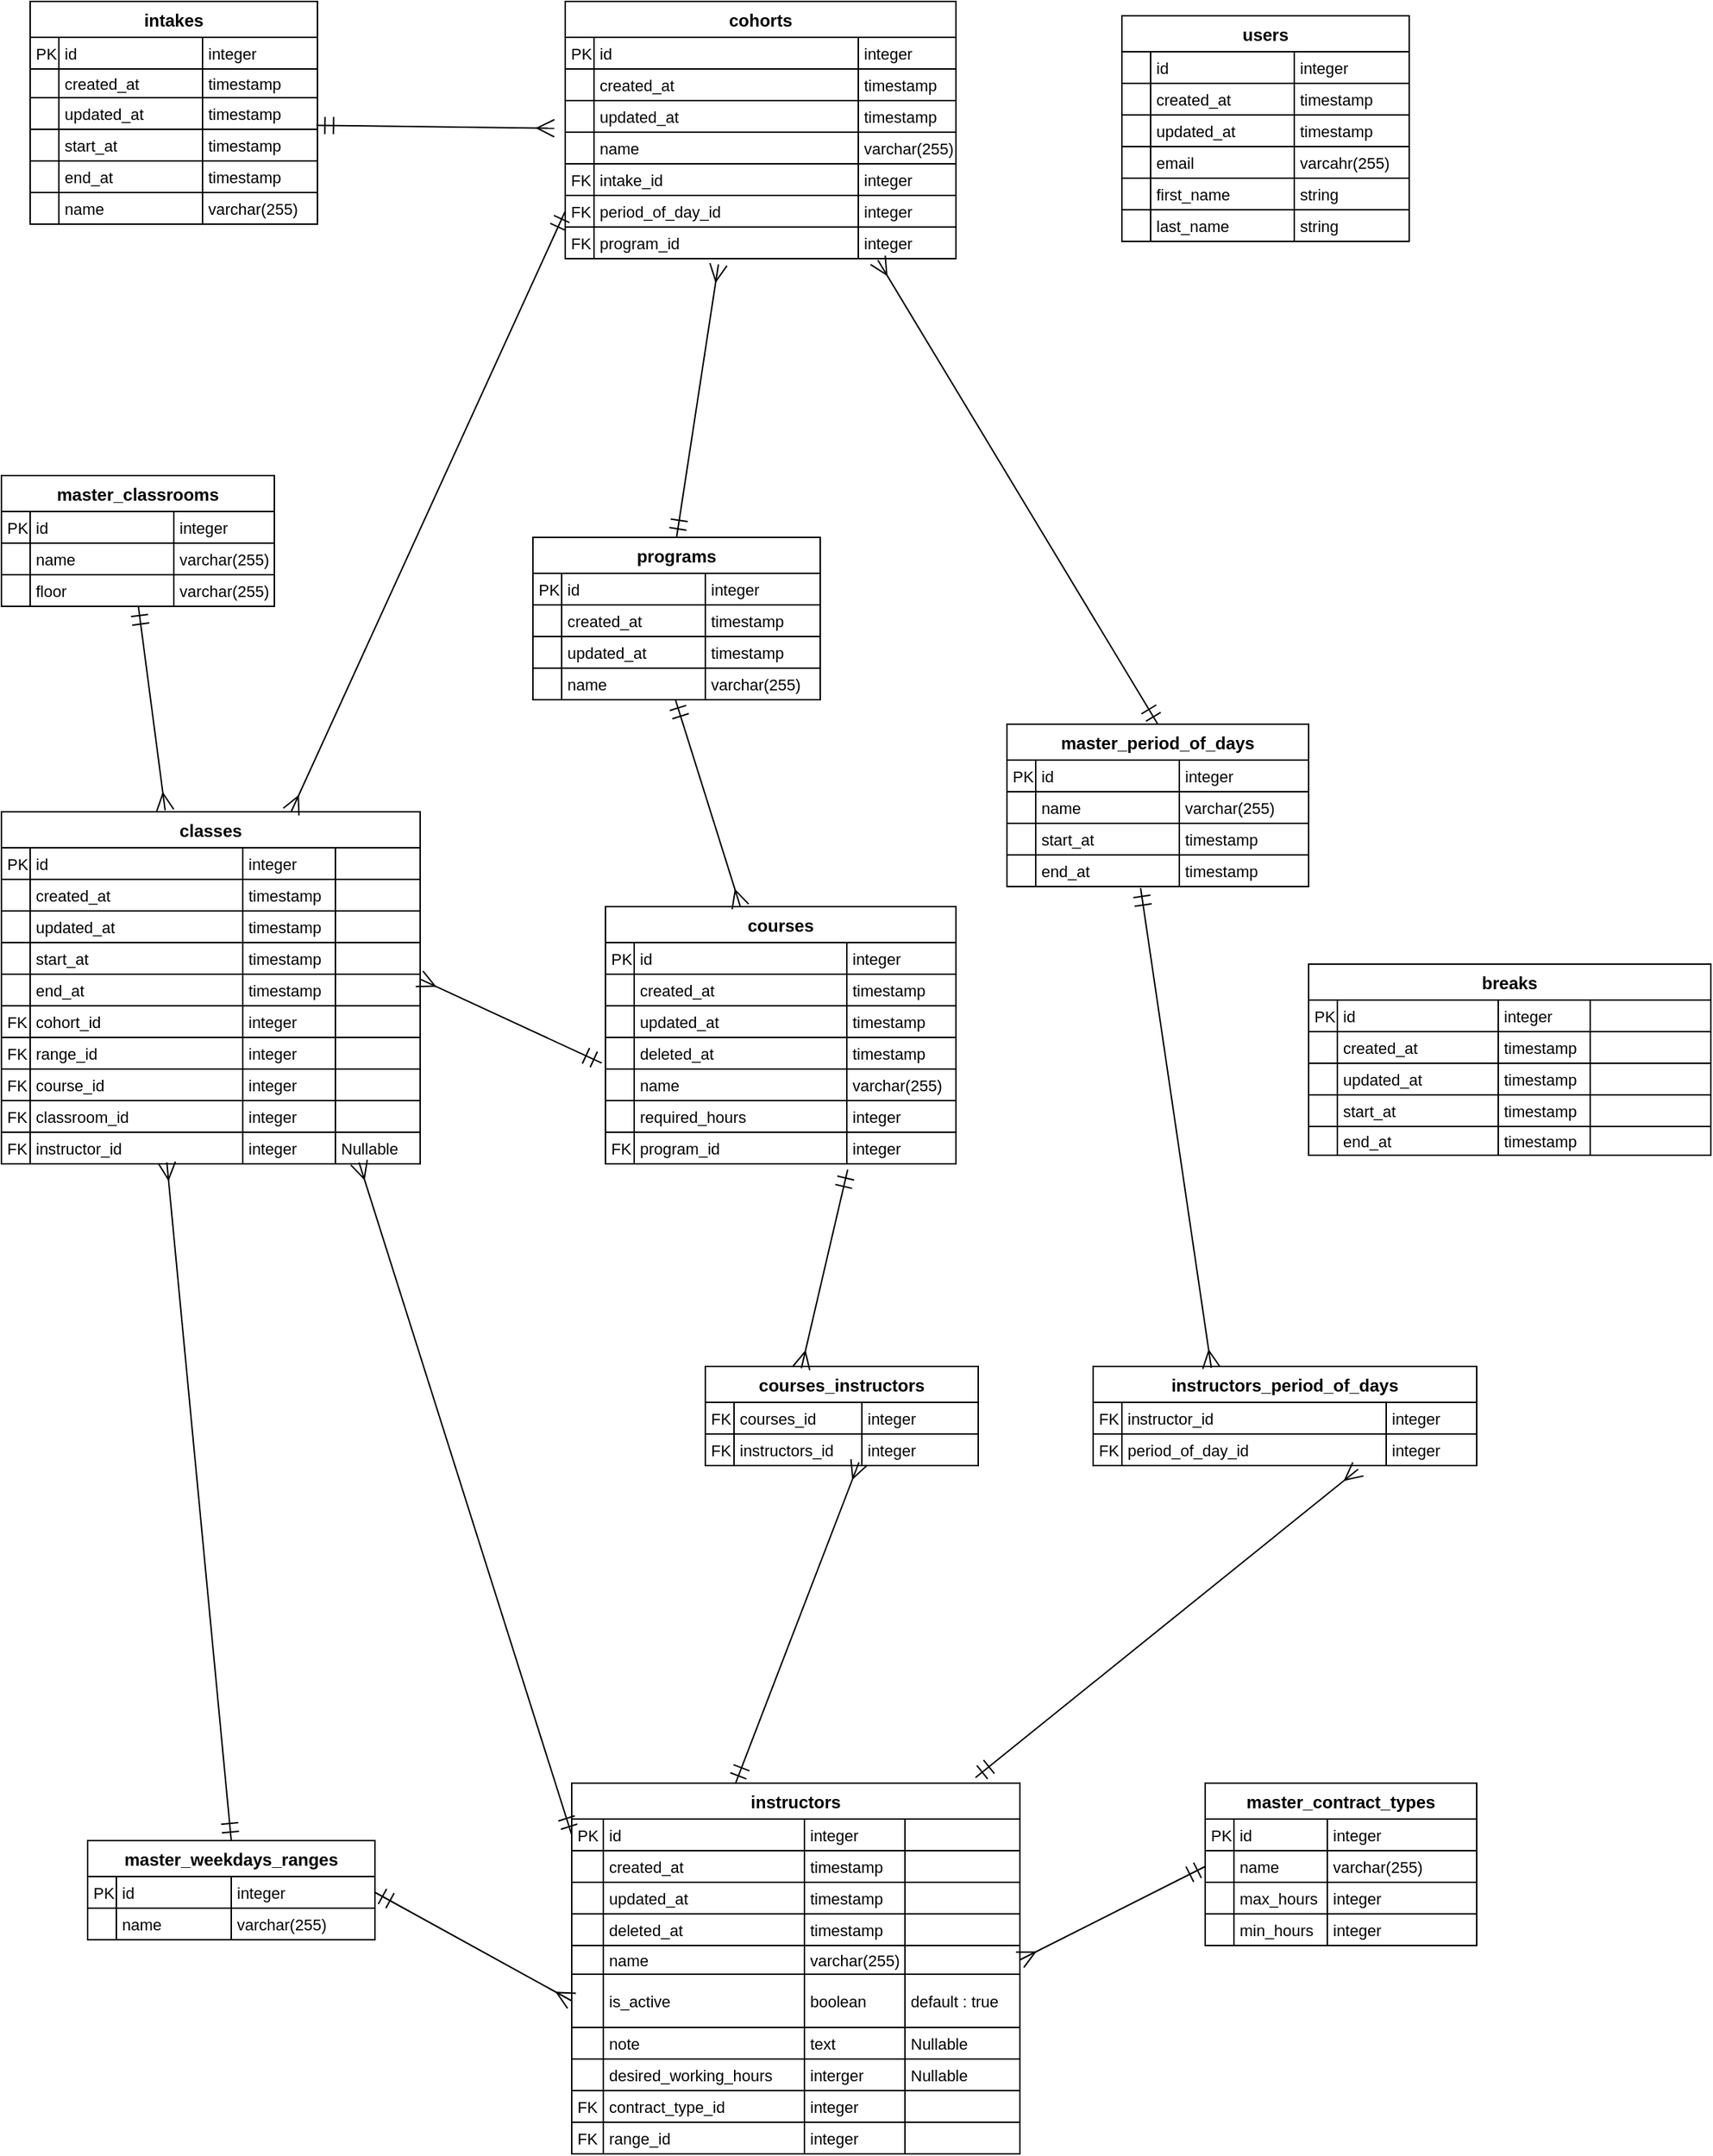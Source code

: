 <mxfile>
    <diagram id="C5RBs43oDa-KdzZeNtuy" name="Page-1">
        <mxGraphModel dx="898" dy="647" grid="1" gridSize="10" guides="1" tooltips="1" connect="1" arrows="1" fold="1" page="1" pageScale="1" pageWidth="827" pageHeight="1169" math="0" shadow="0">
            <root>
                <mxCell id="WIyWlLk6GJQsqaUBKTNV-0"/>
                <mxCell id="WIyWlLk6GJQsqaUBKTNV-1" parent="WIyWlLk6GJQsqaUBKTNV-0"/>
                <mxCell id="NM2bZeUaChRc7whld1gX-677" value="intakes" style="shape=table;startSize=25;container=1;collapsible=0;childLayout=tableLayout;fixedRows=1;rowLines=1;fontStyle=1;align=center;resizeLast=1;" parent="WIyWlLk6GJQsqaUBKTNV-1" vertex="1">
                    <mxGeometry x="40" y="40" width="200" height="155" as="geometry"/>
                </mxCell>
                <mxCell id="NM2bZeUaChRc7whld1gX-678" style="shape=tableRow;horizontal=0;startSize=0;swimlaneHead=0;swimlaneBody=0;fillColor=none;collapsible=0;dropTarget=0;points=[[0,0.5],[1,0.5]];portConstraint=eastwest;top=0;left=0;right=0;bottom=0;" parent="NM2bZeUaChRc7whld1gX-677" vertex="1">
                    <mxGeometry y="25" width="200" height="22" as="geometry"/>
                </mxCell>
                <mxCell id="3hwp0AC8L7Y_yxLi8A7c-24" value="PK" style="shape=partialRectangle;connectable=0;fillColor=none;top=0;left=0;bottom=0;right=0;align=left;spacingLeft=2;overflow=hidden;fontSize=11;" parent="NM2bZeUaChRc7whld1gX-678" vertex="1">
                    <mxGeometry width="20" height="22" as="geometry">
                        <mxRectangle width="20" height="22" as="alternateBounds"/>
                    </mxGeometry>
                </mxCell>
                <mxCell id="NM2bZeUaChRc7whld1gX-679" value="id" style="shape=partialRectangle;connectable=0;fillColor=none;top=0;left=0;bottom=0;right=0;align=left;spacingLeft=2;overflow=hidden;fontSize=11;" parent="NM2bZeUaChRc7whld1gX-678" vertex="1">
                    <mxGeometry x="20" width="100" height="22" as="geometry">
                        <mxRectangle width="100" height="22" as="alternateBounds"/>
                    </mxGeometry>
                </mxCell>
                <mxCell id="NM2bZeUaChRc7whld1gX-680" value="integer" style="shape=partialRectangle;connectable=0;fillColor=none;top=0;left=0;bottom=0;right=0;align=left;spacingLeft=2;overflow=hidden;fontSize=11;" parent="NM2bZeUaChRc7whld1gX-678" vertex="1">
                    <mxGeometry x="120" width="80" height="22" as="geometry">
                        <mxRectangle width="80" height="22" as="alternateBounds"/>
                    </mxGeometry>
                </mxCell>
                <mxCell id="NM2bZeUaChRc7whld1gX-681" style="shape=tableRow;horizontal=0;startSize=0;swimlaneHead=0;swimlaneBody=0;fillColor=none;collapsible=0;dropTarget=0;points=[[0,0.5],[1,0.5]];portConstraint=eastwest;top=0;left=0;right=0;bottom=0;" parent="NM2bZeUaChRc7whld1gX-677" vertex="1">
                    <mxGeometry y="47" width="200" height="20" as="geometry"/>
                </mxCell>
                <mxCell id="3hwp0AC8L7Y_yxLi8A7c-25" style="shape=partialRectangle;connectable=0;fillColor=none;top=0;left=0;bottom=0;right=0;align=left;spacingLeft=2;overflow=hidden;fontSize=11;" parent="NM2bZeUaChRc7whld1gX-681" vertex="1">
                    <mxGeometry width="20" height="20" as="geometry">
                        <mxRectangle width="20" height="20" as="alternateBounds"/>
                    </mxGeometry>
                </mxCell>
                <mxCell id="NM2bZeUaChRc7whld1gX-682" value="created_at" style="shape=partialRectangle;connectable=0;fillColor=none;top=0;left=0;bottom=0;right=0;align=left;spacingLeft=2;overflow=hidden;fontSize=11;" parent="NM2bZeUaChRc7whld1gX-681" vertex="1">
                    <mxGeometry x="20" width="100" height="20" as="geometry">
                        <mxRectangle width="100" height="20" as="alternateBounds"/>
                    </mxGeometry>
                </mxCell>
                <mxCell id="NM2bZeUaChRc7whld1gX-683" value="timestamp" style="shape=partialRectangle;connectable=0;fillColor=none;top=0;left=0;bottom=0;right=0;align=left;spacingLeft=2;overflow=hidden;fontSize=11;" parent="NM2bZeUaChRc7whld1gX-681" vertex="1">
                    <mxGeometry x="120" width="80" height="20" as="geometry">
                        <mxRectangle width="80" height="20" as="alternateBounds"/>
                    </mxGeometry>
                </mxCell>
                <mxCell id="NM2bZeUaChRc7whld1gX-684" style="shape=tableRow;horizontal=0;startSize=0;swimlaneHead=0;swimlaneBody=0;fillColor=none;collapsible=0;dropTarget=0;points=[[0,0.5],[1,0.5]];portConstraint=eastwest;top=0;left=0;right=0;bottom=0;" parent="NM2bZeUaChRc7whld1gX-677" vertex="1">
                    <mxGeometry y="67" width="200" height="22" as="geometry"/>
                </mxCell>
                <mxCell id="3hwp0AC8L7Y_yxLi8A7c-26" style="shape=partialRectangle;connectable=0;fillColor=none;top=0;left=0;bottom=0;right=0;align=left;spacingLeft=2;overflow=hidden;fontSize=11;" parent="NM2bZeUaChRc7whld1gX-684" vertex="1">
                    <mxGeometry width="20" height="22" as="geometry">
                        <mxRectangle width="20" height="22" as="alternateBounds"/>
                    </mxGeometry>
                </mxCell>
                <mxCell id="NM2bZeUaChRc7whld1gX-685" value="updated_at" style="shape=partialRectangle;connectable=0;fillColor=none;top=0;left=0;bottom=0;right=0;align=left;spacingLeft=2;overflow=hidden;fontSize=11;" parent="NM2bZeUaChRc7whld1gX-684" vertex="1">
                    <mxGeometry x="20" width="100" height="22" as="geometry">
                        <mxRectangle width="100" height="22" as="alternateBounds"/>
                    </mxGeometry>
                </mxCell>
                <mxCell id="NM2bZeUaChRc7whld1gX-686" value="timestamp" style="shape=partialRectangle;connectable=0;fillColor=none;top=0;left=0;bottom=0;right=0;align=left;spacingLeft=2;overflow=hidden;fontSize=11;" parent="NM2bZeUaChRc7whld1gX-684" vertex="1">
                    <mxGeometry x="120" width="80" height="22" as="geometry">
                        <mxRectangle width="80" height="22" as="alternateBounds"/>
                    </mxGeometry>
                </mxCell>
                <mxCell id="NM2bZeUaChRc7whld1gX-687" style="shape=tableRow;horizontal=0;startSize=0;swimlaneHead=0;swimlaneBody=0;fillColor=none;collapsible=0;dropTarget=0;points=[[0,0.5],[1,0.5]];portConstraint=eastwest;top=0;left=0;right=0;bottom=0;" parent="NM2bZeUaChRc7whld1gX-677" vertex="1">
                    <mxGeometry y="89" width="200" height="22" as="geometry"/>
                </mxCell>
                <mxCell id="3hwp0AC8L7Y_yxLi8A7c-27" style="shape=partialRectangle;connectable=0;fillColor=none;top=0;left=0;bottom=0;right=0;align=left;spacingLeft=2;overflow=hidden;fontSize=11;" parent="NM2bZeUaChRc7whld1gX-687" vertex="1">
                    <mxGeometry width="20" height="22" as="geometry">
                        <mxRectangle width="20" height="22" as="alternateBounds"/>
                    </mxGeometry>
                </mxCell>
                <mxCell id="NM2bZeUaChRc7whld1gX-688" value="start_at" style="shape=partialRectangle;connectable=0;fillColor=none;top=0;left=0;bottom=0;right=0;align=left;spacingLeft=2;overflow=hidden;fontSize=11;" parent="NM2bZeUaChRc7whld1gX-687" vertex="1">
                    <mxGeometry x="20" width="100" height="22" as="geometry">
                        <mxRectangle width="100" height="22" as="alternateBounds"/>
                    </mxGeometry>
                </mxCell>
                <mxCell id="NM2bZeUaChRc7whld1gX-689" value="timestamp" style="shape=partialRectangle;connectable=0;fillColor=none;top=0;left=0;bottom=0;right=0;align=left;spacingLeft=2;overflow=hidden;fontSize=11;" parent="NM2bZeUaChRc7whld1gX-687" vertex="1">
                    <mxGeometry x="120" width="80" height="22" as="geometry">
                        <mxRectangle width="80" height="22" as="alternateBounds"/>
                    </mxGeometry>
                </mxCell>
                <mxCell id="CI_YzD3PqOMXaUtPxJg1-86" style="shape=tableRow;horizontal=0;startSize=0;swimlaneHead=0;swimlaneBody=0;fillColor=none;collapsible=0;dropTarget=0;points=[[0,0.5],[1,0.5]];portConstraint=eastwest;top=0;left=0;right=0;bottom=0;" parent="NM2bZeUaChRc7whld1gX-677" vertex="1">
                    <mxGeometry y="111" width="200" height="22" as="geometry"/>
                </mxCell>
                <mxCell id="CI_YzD3PqOMXaUtPxJg1-87" style="shape=partialRectangle;connectable=0;fillColor=none;top=0;left=0;bottom=0;right=0;align=left;spacingLeft=2;overflow=hidden;fontSize=11;" parent="CI_YzD3PqOMXaUtPxJg1-86" vertex="1">
                    <mxGeometry width="20" height="22" as="geometry">
                        <mxRectangle width="20" height="22" as="alternateBounds"/>
                    </mxGeometry>
                </mxCell>
                <mxCell id="CI_YzD3PqOMXaUtPxJg1-88" value="end_at" style="shape=partialRectangle;connectable=0;fillColor=none;top=0;left=0;bottom=0;right=0;align=left;spacingLeft=2;overflow=hidden;fontSize=11;" parent="CI_YzD3PqOMXaUtPxJg1-86" vertex="1">
                    <mxGeometry x="20" width="100" height="22" as="geometry">
                        <mxRectangle width="100" height="22" as="alternateBounds"/>
                    </mxGeometry>
                </mxCell>
                <mxCell id="CI_YzD3PqOMXaUtPxJg1-89" value="timestamp" style="shape=partialRectangle;connectable=0;fillColor=none;top=0;left=0;bottom=0;right=0;align=left;spacingLeft=2;overflow=hidden;fontSize=11;" parent="CI_YzD3PqOMXaUtPxJg1-86" vertex="1">
                    <mxGeometry x="120" width="80" height="22" as="geometry">
                        <mxRectangle width="80" height="22" as="alternateBounds"/>
                    </mxGeometry>
                </mxCell>
                <mxCell id="NM2bZeUaChRc7whld1gX-1042" style="shape=tableRow;horizontal=0;startSize=0;swimlaneHead=0;swimlaneBody=0;fillColor=none;collapsible=0;dropTarget=0;points=[[0,0.5],[1,0.5]];portConstraint=eastwest;top=0;left=0;right=0;bottom=0;" parent="NM2bZeUaChRc7whld1gX-677" vertex="1">
                    <mxGeometry y="133" width="200" height="22" as="geometry"/>
                </mxCell>
                <mxCell id="3hwp0AC8L7Y_yxLi8A7c-28" style="shape=partialRectangle;connectable=0;fillColor=none;top=0;left=0;bottom=0;right=0;align=left;spacingLeft=2;overflow=hidden;fontSize=11;" parent="NM2bZeUaChRc7whld1gX-1042" vertex="1">
                    <mxGeometry width="20" height="22" as="geometry">
                        <mxRectangle width="20" height="22" as="alternateBounds"/>
                    </mxGeometry>
                </mxCell>
                <mxCell id="NM2bZeUaChRc7whld1gX-1043" value="name" style="shape=partialRectangle;connectable=0;fillColor=none;top=0;left=0;bottom=0;right=0;align=left;spacingLeft=2;overflow=hidden;fontSize=11;" parent="NM2bZeUaChRc7whld1gX-1042" vertex="1">
                    <mxGeometry x="20" width="100" height="22" as="geometry">
                        <mxRectangle width="100" height="22" as="alternateBounds"/>
                    </mxGeometry>
                </mxCell>
                <mxCell id="NM2bZeUaChRc7whld1gX-1044" value="varchar(255)" style="shape=partialRectangle;connectable=0;fillColor=none;top=0;left=0;bottom=0;right=0;align=left;spacingLeft=2;overflow=hidden;fontSize=11;" parent="NM2bZeUaChRc7whld1gX-1042" vertex="1">
                    <mxGeometry x="120" width="80" height="22" as="geometry">
                        <mxRectangle width="80" height="22" as="alternateBounds"/>
                    </mxGeometry>
                </mxCell>
                <mxCell id="NM2bZeUaChRc7whld1gX-693" value="cohorts" style="shape=table;startSize=25;container=1;collapsible=0;childLayout=tableLayout;fixedRows=1;rowLines=1;fontStyle=1;align=center;resizeLast=1;" parent="WIyWlLk6GJQsqaUBKTNV-1" vertex="1">
                    <mxGeometry x="412.5" y="40" width="272" height="179" as="geometry"/>
                </mxCell>
                <mxCell id="NM2bZeUaChRc7whld1gX-694" style="shape=tableRow;horizontal=0;startSize=0;swimlaneHead=0;swimlaneBody=0;fillColor=none;collapsible=0;dropTarget=0;points=[[0,0.5],[1,0.5]];portConstraint=eastwest;top=0;left=0;right=0;bottom=0;" parent="NM2bZeUaChRc7whld1gX-693" vertex="1">
                    <mxGeometry y="25" width="272" height="22" as="geometry"/>
                </mxCell>
                <mxCell id="3hwp0AC8L7Y_yxLi8A7c-5" value="PK" style="shape=partialRectangle;connectable=0;fillColor=none;top=0;left=0;bottom=0;right=0;align=left;spacingLeft=2;overflow=hidden;fontSize=11;" parent="NM2bZeUaChRc7whld1gX-694" vertex="1">
                    <mxGeometry width="20" height="22" as="geometry">
                        <mxRectangle width="20" height="22" as="alternateBounds"/>
                    </mxGeometry>
                </mxCell>
                <mxCell id="NM2bZeUaChRc7whld1gX-695" value="id" style="shape=partialRectangle;connectable=0;fillColor=none;top=0;left=0;bottom=0;right=0;align=left;spacingLeft=2;overflow=hidden;fontSize=11;" parent="NM2bZeUaChRc7whld1gX-694" vertex="1">
                    <mxGeometry x="20" width="184" height="22" as="geometry">
                        <mxRectangle width="184" height="22" as="alternateBounds"/>
                    </mxGeometry>
                </mxCell>
                <mxCell id="NM2bZeUaChRc7whld1gX-696" value="integer" style="shape=partialRectangle;connectable=0;fillColor=none;top=0;left=0;bottom=0;right=0;align=left;spacingLeft=2;overflow=hidden;fontSize=11;" parent="NM2bZeUaChRc7whld1gX-694" vertex="1">
                    <mxGeometry x="204" width="68" height="22" as="geometry">
                        <mxRectangle width="68" height="22" as="alternateBounds"/>
                    </mxGeometry>
                </mxCell>
                <mxCell id="NM2bZeUaChRc7whld1gX-697" style="shape=tableRow;horizontal=0;startSize=0;swimlaneHead=0;swimlaneBody=0;fillColor=none;collapsible=0;dropTarget=0;points=[[0,0.5],[1,0.5]];portConstraint=eastwest;top=0;left=0;right=0;bottom=0;" parent="NM2bZeUaChRc7whld1gX-693" vertex="1">
                    <mxGeometry y="47" width="272" height="22" as="geometry"/>
                </mxCell>
                <mxCell id="3hwp0AC8L7Y_yxLi8A7c-6" style="shape=partialRectangle;connectable=0;fillColor=none;top=0;left=0;bottom=0;right=0;align=left;spacingLeft=2;overflow=hidden;fontSize=11;" parent="NM2bZeUaChRc7whld1gX-697" vertex="1">
                    <mxGeometry width="20" height="22" as="geometry">
                        <mxRectangle width="20" height="22" as="alternateBounds"/>
                    </mxGeometry>
                </mxCell>
                <mxCell id="NM2bZeUaChRc7whld1gX-698" value="created_at" style="shape=partialRectangle;connectable=0;fillColor=none;top=0;left=0;bottom=0;right=0;align=left;spacingLeft=2;overflow=hidden;fontSize=11;" parent="NM2bZeUaChRc7whld1gX-697" vertex="1">
                    <mxGeometry x="20" width="184" height="22" as="geometry">
                        <mxRectangle width="184" height="22" as="alternateBounds"/>
                    </mxGeometry>
                </mxCell>
                <mxCell id="NM2bZeUaChRc7whld1gX-699" value="timestamp" style="shape=partialRectangle;connectable=0;fillColor=none;top=0;left=0;bottom=0;right=0;align=left;spacingLeft=2;overflow=hidden;fontSize=11;" parent="NM2bZeUaChRc7whld1gX-697" vertex="1">
                    <mxGeometry x="204" width="68" height="22" as="geometry">
                        <mxRectangle width="68" height="22" as="alternateBounds"/>
                    </mxGeometry>
                </mxCell>
                <mxCell id="NM2bZeUaChRc7whld1gX-700" style="shape=tableRow;horizontal=0;startSize=0;swimlaneHead=0;swimlaneBody=0;fillColor=none;collapsible=0;dropTarget=0;points=[[0,0.5],[1,0.5]];portConstraint=eastwest;top=0;left=0;right=0;bottom=0;" parent="NM2bZeUaChRc7whld1gX-693" vertex="1">
                    <mxGeometry y="69" width="272" height="22" as="geometry"/>
                </mxCell>
                <mxCell id="3hwp0AC8L7Y_yxLi8A7c-7" style="shape=partialRectangle;connectable=0;fillColor=none;top=0;left=0;bottom=0;right=0;align=left;spacingLeft=2;overflow=hidden;fontSize=11;" parent="NM2bZeUaChRc7whld1gX-700" vertex="1">
                    <mxGeometry width="20" height="22" as="geometry">
                        <mxRectangle width="20" height="22" as="alternateBounds"/>
                    </mxGeometry>
                </mxCell>
                <mxCell id="NM2bZeUaChRc7whld1gX-701" value="updated_at" style="shape=partialRectangle;connectable=0;fillColor=none;top=0;left=0;bottom=0;right=0;align=left;spacingLeft=2;overflow=hidden;fontSize=11;" parent="NM2bZeUaChRc7whld1gX-700" vertex="1">
                    <mxGeometry x="20" width="184" height="22" as="geometry">
                        <mxRectangle width="184" height="22" as="alternateBounds"/>
                    </mxGeometry>
                </mxCell>
                <mxCell id="NM2bZeUaChRc7whld1gX-702" value="timestamp" style="shape=partialRectangle;connectable=0;fillColor=none;top=0;left=0;bottom=0;right=0;align=left;spacingLeft=2;overflow=hidden;fontSize=11;" parent="NM2bZeUaChRc7whld1gX-700" vertex="1">
                    <mxGeometry x="204" width="68" height="22" as="geometry">
                        <mxRectangle width="68" height="22" as="alternateBounds"/>
                    </mxGeometry>
                </mxCell>
                <mxCell id="NM2bZeUaChRc7whld1gX-703" style="shape=tableRow;horizontal=0;startSize=0;swimlaneHead=0;swimlaneBody=0;fillColor=none;collapsible=0;dropTarget=0;points=[[0,0.5],[1,0.5]];portConstraint=eastwest;top=0;left=0;right=0;bottom=0;" parent="NM2bZeUaChRc7whld1gX-693" vertex="1">
                    <mxGeometry y="91" width="272" height="22" as="geometry"/>
                </mxCell>
                <mxCell id="3hwp0AC8L7Y_yxLi8A7c-8" style="shape=partialRectangle;connectable=0;fillColor=none;top=0;left=0;bottom=0;right=0;align=left;spacingLeft=2;overflow=hidden;fontSize=11;" parent="NM2bZeUaChRc7whld1gX-703" vertex="1">
                    <mxGeometry width="20" height="22" as="geometry">
                        <mxRectangle width="20" height="22" as="alternateBounds"/>
                    </mxGeometry>
                </mxCell>
                <mxCell id="NM2bZeUaChRc7whld1gX-704" value="name" style="shape=partialRectangle;connectable=0;fillColor=none;top=0;left=0;bottom=0;right=0;align=left;spacingLeft=2;overflow=hidden;fontSize=11;" parent="NM2bZeUaChRc7whld1gX-703" vertex="1">
                    <mxGeometry x="20" width="184" height="22" as="geometry">
                        <mxRectangle width="184" height="22" as="alternateBounds"/>
                    </mxGeometry>
                </mxCell>
                <mxCell id="NM2bZeUaChRc7whld1gX-705" value="varchar(255)" style="shape=partialRectangle;connectable=0;fillColor=none;top=0;left=0;bottom=0;right=0;align=left;spacingLeft=2;overflow=hidden;fontSize=11;" parent="NM2bZeUaChRc7whld1gX-703" vertex="1">
                    <mxGeometry x="204" width="68" height="22" as="geometry">
                        <mxRectangle width="68" height="22" as="alternateBounds"/>
                    </mxGeometry>
                </mxCell>
                <mxCell id="NM2bZeUaChRc7whld1gX-1045" style="shape=tableRow;horizontal=0;startSize=0;swimlaneHead=0;swimlaneBody=0;fillColor=none;collapsible=0;dropTarget=0;points=[[0,0.5],[1,0.5]];portConstraint=eastwest;top=0;left=0;right=0;bottom=0;" parent="NM2bZeUaChRc7whld1gX-693" vertex="1">
                    <mxGeometry y="113" width="272" height="22" as="geometry"/>
                </mxCell>
                <mxCell id="3hwp0AC8L7Y_yxLi8A7c-9" value="FK" style="shape=partialRectangle;connectable=0;fillColor=none;top=0;left=0;bottom=0;right=0;align=left;spacingLeft=2;overflow=hidden;fontSize=11;" parent="NM2bZeUaChRc7whld1gX-1045" vertex="1">
                    <mxGeometry width="20" height="22" as="geometry">
                        <mxRectangle width="20" height="22" as="alternateBounds"/>
                    </mxGeometry>
                </mxCell>
                <mxCell id="NM2bZeUaChRc7whld1gX-1046" value="intake_id" style="shape=partialRectangle;connectable=0;fillColor=none;top=0;left=0;bottom=0;right=0;align=left;spacingLeft=2;overflow=hidden;fontSize=11;" parent="NM2bZeUaChRc7whld1gX-1045" vertex="1">
                    <mxGeometry x="20" width="184" height="22" as="geometry">
                        <mxRectangle width="184" height="22" as="alternateBounds"/>
                    </mxGeometry>
                </mxCell>
                <mxCell id="NM2bZeUaChRc7whld1gX-1047" value="integer" style="shape=partialRectangle;connectable=0;fillColor=none;top=0;left=0;bottom=0;right=0;align=left;spacingLeft=2;overflow=hidden;fontSize=11;" parent="NM2bZeUaChRc7whld1gX-1045" vertex="1">
                    <mxGeometry x="204" width="68" height="22" as="geometry">
                        <mxRectangle width="68" height="22" as="alternateBounds"/>
                    </mxGeometry>
                </mxCell>
                <mxCell id="NM2bZeUaChRc7whld1gX-706" style="shape=tableRow;horizontal=0;startSize=0;swimlaneHead=0;swimlaneBody=0;fillColor=none;collapsible=0;dropTarget=0;points=[[0,0.5],[1,0.5]];portConstraint=eastwest;top=0;left=0;right=0;bottom=0;" parent="NM2bZeUaChRc7whld1gX-693" vertex="1">
                    <mxGeometry y="135" width="272" height="22" as="geometry"/>
                </mxCell>
                <mxCell id="3hwp0AC8L7Y_yxLi8A7c-10" value="FK" style="shape=partialRectangle;connectable=0;fillColor=none;top=0;left=0;bottom=0;right=0;align=left;spacingLeft=2;overflow=hidden;fontSize=11;" parent="NM2bZeUaChRc7whld1gX-706" vertex="1">
                    <mxGeometry width="20" height="22" as="geometry">
                        <mxRectangle width="20" height="22" as="alternateBounds"/>
                    </mxGeometry>
                </mxCell>
                <mxCell id="NM2bZeUaChRc7whld1gX-707" value="period_of_day_id" style="shape=partialRectangle;connectable=0;fillColor=none;top=0;left=0;bottom=0;right=0;align=left;spacingLeft=2;overflow=hidden;fontSize=11;" parent="NM2bZeUaChRc7whld1gX-706" vertex="1">
                    <mxGeometry x="20" width="184" height="22" as="geometry">
                        <mxRectangle width="184" height="22" as="alternateBounds"/>
                    </mxGeometry>
                </mxCell>
                <mxCell id="NM2bZeUaChRc7whld1gX-708" value="integer" style="shape=partialRectangle;connectable=0;fillColor=none;top=0;left=0;bottom=0;right=0;align=left;spacingLeft=2;overflow=hidden;fontSize=11;" parent="NM2bZeUaChRc7whld1gX-706" vertex="1">
                    <mxGeometry x="204" width="68" height="22" as="geometry">
                        <mxRectangle width="68" height="22" as="alternateBounds"/>
                    </mxGeometry>
                </mxCell>
                <mxCell id="NM2bZeUaChRc7whld1gX-709" style="shape=tableRow;horizontal=0;startSize=0;swimlaneHead=0;swimlaneBody=0;fillColor=none;collapsible=0;dropTarget=0;points=[[0,0.5],[1,0.5]];portConstraint=eastwest;top=0;left=0;right=0;bottom=0;" parent="NM2bZeUaChRc7whld1gX-693" vertex="1">
                    <mxGeometry y="157" width="272" height="22" as="geometry"/>
                </mxCell>
                <mxCell id="3hwp0AC8L7Y_yxLi8A7c-11" value="FK" style="shape=partialRectangle;connectable=0;fillColor=none;top=0;left=0;bottom=0;right=0;align=left;spacingLeft=2;overflow=hidden;fontSize=11;" parent="NM2bZeUaChRc7whld1gX-709" vertex="1">
                    <mxGeometry width="20" height="22" as="geometry">
                        <mxRectangle width="20" height="22" as="alternateBounds"/>
                    </mxGeometry>
                </mxCell>
                <mxCell id="NM2bZeUaChRc7whld1gX-710" value="program_id" style="shape=partialRectangle;connectable=0;fillColor=none;top=0;left=0;bottom=0;right=0;align=left;spacingLeft=2;overflow=hidden;fontSize=11;" parent="NM2bZeUaChRc7whld1gX-709" vertex="1">
                    <mxGeometry x="20" width="184" height="22" as="geometry">
                        <mxRectangle width="184" height="22" as="alternateBounds"/>
                    </mxGeometry>
                </mxCell>
                <mxCell id="NM2bZeUaChRc7whld1gX-711" value="integer" style="shape=partialRectangle;connectable=0;fillColor=none;top=0;left=0;bottom=0;right=0;align=left;spacingLeft=2;overflow=hidden;fontSize=11;" parent="NM2bZeUaChRc7whld1gX-709" vertex="1">
                    <mxGeometry x="204" width="68" height="22" as="geometry">
                        <mxRectangle width="68" height="22" as="alternateBounds"/>
                    </mxGeometry>
                </mxCell>
                <mxCell id="NM2bZeUaChRc7whld1gX-715" value="programs" style="shape=table;startSize=25;container=1;collapsible=0;childLayout=tableLayout;fixedRows=1;rowLines=1;fontStyle=1;align=center;resizeLast=1;" parent="WIyWlLk6GJQsqaUBKTNV-1" vertex="1">
                    <mxGeometry x="390" y="413" width="200" height="113" as="geometry"/>
                </mxCell>
                <mxCell id="NM2bZeUaChRc7whld1gX-716" style="shape=tableRow;horizontal=0;startSize=0;swimlaneHead=0;swimlaneBody=0;fillColor=none;collapsible=0;dropTarget=0;points=[[0,0.5],[1,0.5]];portConstraint=eastwest;top=0;left=0;right=0;bottom=0;" parent="NM2bZeUaChRc7whld1gX-715" vertex="1">
                    <mxGeometry y="25" width="200" height="22" as="geometry"/>
                </mxCell>
                <mxCell id="3hwp0AC8L7Y_yxLi8A7c-33" value="PK" style="shape=partialRectangle;connectable=0;fillColor=none;top=0;left=0;bottom=0;right=0;align=left;spacingLeft=2;overflow=hidden;fontSize=11;" parent="NM2bZeUaChRc7whld1gX-716" vertex="1">
                    <mxGeometry width="20" height="22" as="geometry">
                        <mxRectangle width="20" height="22" as="alternateBounds"/>
                    </mxGeometry>
                </mxCell>
                <mxCell id="NM2bZeUaChRc7whld1gX-717" value="id" style="shape=partialRectangle;connectable=0;fillColor=none;top=0;left=0;bottom=0;right=0;align=left;spacingLeft=2;overflow=hidden;fontSize=11;" parent="NM2bZeUaChRc7whld1gX-716" vertex="1">
                    <mxGeometry x="20" width="100" height="22" as="geometry">
                        <mxRectangle width="100" height="22" as="alternateBounds"/>
                    </mxGeometry>
                </mxCell>
                <mxCell id="NM2bZeUaChRc7whld1gX-718" value="integer" style="shape=partialRectangle;connectable=0;fillColor=none;top=0;left=0;bottom=0;right=0;align=left;spacingLeft=2;overflow=hidden;fontSize=11;" parent="NM2bZeUaChRc7whld1gX-716" vertex="1">
                    <mxGeometry x="120" width="80" height="22" as="geometry">
                        <mxRectangle width="80" height="22" as="alternateBounds"/>
                    </mxGeometry>
                </mxCell>
                <mxCell id="NM2bZeUaChRc7whld1gX-719" style="shape=tableRow;horizontal=0;startSize=0;swimlaneHead=0;swimlaneBody=0;fillColor=none;collapsible=0;dropTarget=0;points=[[0,0.5],[1,0.5]];portConstraint=eastwest;top=0;left=0;right=0;bottom=0;" parent="NM2bZeUaChRc7whld1gX-715" vertex="1">
                    <mxGeometry y="47" width="200" height="22" as="geometry"/>
                </mxCell>
                <mxCell id="3hwp0AC8L7Y_yxLi8A7c-34" style="shape=partialRectangle;connectable=0;fillColor=none;top=0;left=0;bottom=0;right=0;align=left;spacingLeft=2;overflow=hidden;fontSize=11;" parent="NM2bZeUaChRc7whld1gX-719" vertex="1">
                    <mxGeometry width="20" height="22" as="geometry">
                        <mxRectangle width="20" height="22" as="alternateBounds"/>
                    </mxGeometry>
                </mxCell>
                <mxCell id="NM2bZeUaChRc7whld1gX-720" value="created_at" style="shape=partialRectangle;connectable=0;fillColor=none;top=0;left=0;bottom=0;right=0;align=left;spacingLeft=2;overflow=hidden;fontSize=11;" parent="NM2bZeUaChRc7whld1gX-719" vertex="1">
                    <mxGeometry x="20" width="100" height="22" as="geometry">
                        <mxRectangle width="100" height="22" as="alternateBounds"/>
                    </mxGeometry>
                </mxCell>
                <mxCell id="NM2bZeUaChRc7whld1gX-721" value="timestamp" style="shape=partialRectangle;connectable=0;fillColor=none;top=0;left=0;bottom=0;right=0;align=left;spacingLeft=2;overflow=hidden;fontSize=11;" parent="NM2bZeUaChRc7whld1gX-719" vertex="1">
                    <mxGeometry x="120" width="80" height="22" as="geometry">
                        <mxRectangle width="80" height="22" as="alternateBounds"/>
                    </mxGeometry>
                </mxCell>
                <mxCell id="NM2bZeUaChRc7whld1gX-722" style="shape=tableRow;horizontal=0;startSize=0;swimlaneHead=0;swimlaneBody=0;fillColor=none;collapsible=0;dropTarget=0;points=[[0,0.5],[1,0.5]];portConstraint=eastwest;top=0;left=0;right=0;bottom=0;" parent="NM2bZeUaChRc7whld1gX-715" vertex="1">
                    <mxGeometry y="69" width="200" height="22" as="geometry"/>
                </mxCell>
                <mxCell id="3hwp0AC8L7Y_yxLi8A7c-35" style="shape=partialRectangle;connectable=0;fillColor=none;top=0;left=0;bottom=0;right=0;align=left;spacingLeft=2;overflow=hidden;fontSize=11;" parent="NM2bZeUaChRc7whld1gX-722" vertex="1">
                    <mxGeometry width="20" height="22" as="geometry">
                        <mxRectangle width="20" height="22" as="alternateBounds"/>
                    </mxGeometry>
                </mxCell>
                <mxCell id="NM2bZeUaChRc7whld1gX-723" value="updated_at" style="shape=partialRectangle;connectable=0;fillColor=none;top=0;left=0;bottom=0;right=0;align=left;spacingLeft=2;overflow=hidden;fontSize=11;" parent="NM2bZeUaChRc7whld1gX-722" vertex="1">
                    <mxGeometry x="20" width="100" height="22" as="geometry">
                        <mxRectangle width="100" height="22" as="alternateBounds"/>
                    </mxGeometry>
                </mxCell>
                <mxCell id="NM2bZeUaChRc7whld1gX-724" value="timestamp" style="shape=partialRectangle;connectable=0;fillColor=none;top=0;left=0;bottom=0;right=0;align=left;spacingLeft=2;overflow=hidden;fontSize=11;" parent="NM2bZeUaChRc7whld1gX-722" vertex="1">
                    <mxGeometry x="120" width="80" height="22" as="geometry">
                        <mxRectangle width="80" height="22" as="alternateBounds"/>
                    </mxGeometry>
                </mxCell>
                <mxCell id="NM2bZeUaChRc7whld1gX-725" style="shape=tableRow;horizontal=0;startSize=0;swimlaneHead=0;swimlaneBody=0;fillColor=none;collapsible=0;dropTarget=0;points=[[0,0.5],[1,0.5]];portConstraint=eastwest;top=0;left=0;right=0;bottom=0;" parent="NM2bZeUaChRc7whld1gX-715" vertex="1">
                    <mxGeometry y="91" width="200" height="22" as="geometry"/>
                </mxCell>
                <mxCell id="3hwp0AC8L7Y_yxLi8A7c-36" style="shape=partialRectangle;connectable=0;fillColor=none;top=0;left=0;bottom=0;right=0;align=left;spacingLeft=2;overflow=hidden;fontSize=11;" parent="NM2bZeUaChRc7whld1gX-725" vertex="1">
                    <mxGeometry width="20" height="22" as="geometry">
                        <mxRectangle width="20" height="22" as="alternateBounds"/>
                    </mxGeometry>
                </mxCell>
                <mxCell id="NM2bZeUaChRc7whld1gX-726" value="name" style="shape=partialRectangle;connectable=0;fillColor=none;top=0;left=0;bottom=0;right=0;align=left;spacingLeft=2;overflow=hidden;fontSize=11;" parent="NM2bZeUaChRc7whld1gX-725" vertex="1">
                    <mxGeometry x="20" width="100" height="22" as="geometry">
                        <mxRectangle width="100" height="22" as="alternateBounds"/>
                    </mxGeometry>
                </mxCell>
                <mxCell id="NM2bZeUaChRc7whld1gX-727" value="varchar(255)" style="shape=partialRectangle;connectable=0;fillColor=none;top=0;left=0;bottom=0;right=0;align=left;spacingLeft=2;overflow=hidden;fontSize=11;" parent="NM2bZeUaChRc7whld1gX-725" vertex="1">
                    <mxGeometry x="120" width="80" height="22" as="geometry">
                        <mxRectangle width="80" height="22" as="alternateBounds"/>
                    </mxGeometry>
                </mxCell>
                <mxCell id="NM2bZeUaChRc7whld1gX-763" value="classes" style="shape=table;startSize=25;container=1;collapsible=0;childLayout=tableLayout;fixedRows=1;rowLines=1;fontStyle=1;align=center;resizeLast=1;" parent="WIyWlLk6GJQsqaUBKTNV-1" vertex="1">
                    <mxGeometry x="20" y="604" width="291.5" height="245" as="geometry"/>
                </mxCell>
                <mxCell id="NM2bZeUaChRc7whld1gX-764" style="shape=tableRow;horizontal=0;startSize=0;swimlaneHead=0;swimlaneBody=0;fillColor=none;collapsible=0;dropTarget=0;points=[[0,0.5],[1,0.5]];portConstraint=eastwest;top=0;left=0;right=0;bottom=0;" parent="NM2bZeUaChRc7whld1gX-763" vertex="1">
                    <mxGeometry y="25" width="291.5" height="22" as="geometry"/>
                </mxCell>
                <mxCell id="3hwp0AC8L7Y_yxLi8A7c-67" value="PK" style="shape=partialRectangle;connectable=0;fillColor=none;top=0;left=0;bottom=0;right=0;align=left;spacingLeft=2;overflow=hidden;fontSize=11;" parent="NM2bZeUaChRc7whld1gX-764" vertex="1">
                    <mxGeometry width="20" height="22" as="geometry">
                        <mxRectangle width="20" height="22" as="alternateBounds"/>
                    </mxGeometry>
                </mxCell>
                <mxCell id="NM2bZeUaChRc7whld1gX-765" value="id" style="shape=partialRectangle;connectable=0;fillColor=none;top=0;left=0;bottom=0;right=0;align=left;spacingLeft=2;overflow=hidden;fontSize=11;" parent="NM2bZeUaChRc7whld1gX-764" vertex="1">
                    <mxGeometry x="20" width="148" height="22" as="geometry">
                        <mxRectangle width="148" height="22" as="alternateBounds"/>
                    </mxGeometry>
                </mxCell>
                <mxCell id="NM2bZeUaChRc7whld1gX-766" value="integer" style="shape=partialRectangle;connectable=0;fillColor=none;top=0;left=0;bottom=0;right=0;align=left;spacingLeft=2;overflow=hidden;fontSize=11;" parent="NM2bZeUaChRc7whld1gX-764" vertex="1">
                    <mxGeometry x="168" width="64.5" height="22" as="geometry">
                        <mxRectangle width="64.5" height="22" as="alternateBounds"/>
                    </mxGeometry>
                </mxCell>
                <mxCell id="3hwp0AC8L7Y_yxLi8A7c-134" style="shape=partialRectangle;connectable=0;fillColor=none;top=0;left=0;bottom=0;right=0;align=left;spacingLeft=2;overflow=hidden;fontSize=11;" parent="NM2bZeUaChRc7whld1gX-764" vertex="1">
                    <mxGeometry x="232.5" width="59" height="22" as="geometry">
                        <mxRectangle width="59" height="22" as="alternateBounds"/>
                    </mxGeometry>
                </mxCell>
                <mxCell id="NM2bZeUaChRc7whld1gX-773" style="shape=tableRow;horizontal=0;startSize=0;swimlaneHead=0;swimlaneBody=0;fillColor=none;collapsible=0;dropTarget=0;points=[[0,0.5],[1,0.5]];portConstraint=eastwest;top=0;left=0;right=0;bottom=0;" parent="NM2bZeUaChRc7whld1gX-763" vertex="1">
                    <mxGeometry y="47" width="291.5" height="22" as="geometry"/>
                </mxCell>
                <mxCell id="3hwp0AC8L7Y_yxLi8A7c-70" style="shape=partialRectangle;connectable=0;fillColor=none;top=0;left=0;bottom=0;right=0;align=left;spacingLeft=2;overflow=hidden;fontSize=11;" parent="NM2bZeUaChRc7whld1gX-773" vertex="1">
                    <mxGeometry width="20" height="22" as="geometry">
                        <mxRectangle width="20" height="22" as="alternateBounds"/>
                    </mxGeometry>
                </mxCell>
                <mxCell id="NM2bZeUaChRc7whld1gX-774" value="created_at" style="shape=partialRectangle;connectable=0;fillColor=none;top=0;left=0;bottom=0;right=0;align=left;spacingLeft=2;overflow=hidden;fontSize=11;" parent="NM2bZeUaChRc7whld1gX-773" vertex="1">
                    <mxGeometry x="20" width="148" height="22" as="geometry">
                        <mxRectangle width="148" height="22" as="alternateBounds"/>
                    </mxGeometry>
                </mxCell>
                <mxCell id="NM2bZeUaChRc7whld1gX-775" value="timestamp" style="shape=partialRectangle;connectable=0;fillColor=none;top=0;left=0;bottom=0;right=0;align=left;spacingLeft=2;overflow=hidden;fontSize=11;" parent="NM2bZeUaChRc7whld1gX-773" vertex="1">
                    <mxGeometry x="168" width="64.5" height="22" as="geometry">
                        <mxRectangle width="64.5" height="22" as="alternateBounds"/>
                    </mxGeometry>
                </mxCell>
                <mxCell id="3hwp0AC8L7Y_yxLi8A7c-135" style="shape=partialRectangle;connectable=0;fillColor=none;top=0;left=0;bottom=0;right=0;align=left;spacingLeft=2;overflow=hidden;fontSize=11;" parent="NM2bZeUaChRc7whld1gX-773" vertex="1">
                    <mxGeometry x="232.5" width="59" height="22" as="geometry">
                        <mxRectangle width="59" height="22" as="alternateBounds"/>
                    </mxGeometry>
                </mxCell>
                <mxCell id="NM2bZeUaChRc7whld1gX-776" style="shape=tableRow;horizontal=0;startSize=0;swimlaneHead=0;swimlaneBody=0;fillColor=none;collapsible=0;dropTarget=0;points=[[0,0.5],[1,0.5]];portConstraint=eastwest;top=0;left=0;right=0;bottom=0;" parent="NM2bZeUaChRc7whld1gX-763" vertex="1">
                    <mxGeometry y="69" width="291.5" height="22" as="geometry"/>
                </mxCell>
                <mxCell id="3hwp0AC8L7Y_yxLi8A7c-71" style="shape=partialRectangle;connectable=0;fillColor=none;top=0;left=0;bottom=0;right=0;align=left;spacingLeft=2;overflow=hidden;fontSize=11;" parent="NM2bZeUaChRc7whld1gX-776" vertex="1">
                    <mxGeometry width="20" height="22" as="geometry">
                        <mxRectangle width="20" height="22" as="alternateBounds"/>
                    </mxGeometry>
                </mxCell>
                <mxCell id="NM2bZeUaChRc7whld1gX-777" value="updated_at" style="shape=partialRectangle;connectable=0;fillColor=none;top=0;left=0;bottom=0;right=0;align=left;spacingLeft=2;overflow=hidden;fontSize=11;" parent="NM2bZeUaChRc7whld1gX-776" vertex="1">
                    <mxGeometry x="20" width="148" height="22" as="geometry">
                        <mxRectangle width="148" height="22" as="alternateBounds"/>
                    </mxGeometry>
                </mxCell>
                <mxCell id="NM2bZeUaChRc7whld1gX-778" value="timestamp" style="shape=partialRectangle;connectable=0;fillColor=none;top=0;left=0;bottom=0;right=0;align=left;spacingLeft=2;overflow=hidden;fontSize=11;" parent="NM2bZeUaChRc7whld1gX-776" vertex="1">
                    <mxGeometry x="168" width="64.5" height="22" as="geometry">
                        <mxRectangle width="64.5" height="22" as="alternateBounds"/>
                    </mxGeometry>
                </mxCell>
                <mxCell id="3hwp0AC8L7Y_yxLi8A7c-136" style="shape=partialRectangle;connectable=0;fillColor=none;top=0;left=0;bottom=0;right=0;align=left;spacingLeft=2;overflow=hidden;fontSize=11;" parent="NM2bZeUaChRc7whld1gX-776" vertex="1">
                    <mxGeometry x="232.5" width="59" height="22" as="geometry">
                        <mxRectangle width="59" height="22" as="alternateBounds"/>
                    </mxGeometry>
                </mxCell>
                <mxCell id="CI_YzD3PqOMXaUtPxJg1-71" style="shape=tableRow;horizontal=0;startSize=0;swimlaneHead=0;swimlaneBody=0;fillColor=none;collapsible=0;dropTarget=0;points=[[0,0.5],[1,0.5]];portConstraint=eastwest;top=0;left=0;right=0;bottom=0;" parent="NM2bZeUaChRc7whld1gX-763" vertex="1">
                    <mxGeometry y="91" width="291.5" height="22" as="geometry"/>
                </mxCell>
                <mxCell id="CI_YzD3PqOMXaUtPxJg1-72" style="shape=partialRectangle;connectable=0;fillColor=none;top=0;left=0;bottom=0;right=0;align=left;spacingLeft=2;overflow=hidden;fontSize=11;" parent="CI_YzD3PqOMXaUtPxJg1-71" vertex="1">
                    <mxGeometry width="20" height="22" as="geometry">
                        <mxRectangle width="20" height="22" as="alternateBounds"/>
                    </mxGeometry>
                </mxCell>
                <mxCell id="CI_YzD3PqOMXaUtPxJg1-73" value="start_at" style="shape=partialRectangle;connectable=0;fillColor=none;top=0;left=0;bottom=0;right=0;align=left;spacingLeft=2;overflow=hidden;fontSize=11;" parent="CI_YzD3PqOMXaUtPxJg1-71" vertex="1">
                    <mxGeometry x="20" width="148" height="22" as="geometry">
                        <mxRectangle width="148" height="22" as="alternateBounds"/>
                    </mxGeometry>
                </mxCell>
                <mxCell id="CI_YzD3PqOMXaUtPxJg1-74" value="timestamp" style="shape=partialRectangle;connectable=0;fillColor=none;top=0;left=0;bottom=0;right=0;align=left;spacingLeft=2;overflow=hidden;fontSize=11;" parent="CI_YzD3PqOMXaUtPxJg1-71" vertex="1">
                    <mxGeometry x="168" width="64.5" height="22" as="geometry">
                        <mxRectangle width="64.5" height="22" as="alternateBounds"/>
                    </mxGeometry>
                </mxCell>
                <mxCell id="CI_YzD3PqOMXaUtPxJg1-75" style="shape=partialRectangle;connectable=0;fillColor=none;top=0;left=0;bottom=0;right=0;align=left;spacingLeft=2;overflow=hidden;fontSize=11;" parent="CI_YzD3PqOMXaUtPxJg1-71" vertex="1">
                    <mxGeometry x="232.5" width="59" height="22" as="geometry">
                        <mxRectangle width="59" height="22" as="alternateBounds"/>
                    </mxGeometry>
                </mxCell>
                <mxCell id="CI_YzD3PqOMXaUtPxJg1-76" style="shape=tableRow;horizontal=0;startSize=0;swimlaneHead=0;swimlaneBody=0;fillColor=none;collapsible=0;dropTarget=0;points=[[0,0.5],[1,0.5]];portConstraint=eastwest;top=0;left=0;right=0;bottom=0;" parent="NM2bZeUaChRc7whld1gX-763" vertex="1">
                    <mxGeometry y="113" width="291.5" height="22" as="geometry"/>
                </mxCell>
                <mxCell id="CI_YzD3PqOMXaUtPxJg1-77" style="shape=partialRectangle;connectable=0;fillColor=none;top=0;left=0;bottom=0;right=0;align=left;spacingLeft=2;overflow=hidden;fontSize=11;" parent="CI_YzD3PqOMXaUtPxJg1-76" vertex="1">
                    <mxGeometry width="20" height="22" as="geometry">
                        <mxRectangle width="20" height="22" as="alternateBounds"/>
                    </mxGeometry>
                </mxCell>
                <mxCell id="CI_YzD3PqOMXaUtPxJg1-78" value="end_at" style="shape=partialRectangle;connectable=0;fillColor=none;top=0;left=0;bottom=0;right=0;align=left;spacingLeft=2;overflow=hidden;fontSize=11;" parent="CI_YzD3PqOMXaUtPxJg1-76" vertex="1">
                    <mxGeometry x="20" width="148" height="22" as="geometry">
                        <mxRectangle width="148" height="22" as="alternateBounds"/>
                    </mxGeometry>
                </mxCell>
                <mxCell id="CI_YzD3PqOMXaUtPxJg1-79" value="timestamp" style="shape=partialRectangle;connectable=0;fillColor=none;top=0;left=0;bottom=0;right=0;align=left;spacingLeft=2;overflow=hidden;fontSize=11;" parent="CI_YzD3PqOMXaUtPxJg1-76" vertex="1">
                    <mxGeometry x="168" width="64.5" height="22" as="geometry">
                        <mxRectangle width="64.5" height="22" as="alternateBounds"/>
                    </mxGeometry>
                </mxCell>
                <mxCell id="CI_YzD3PqOMXaUtPxJg1-80" style="shape=partialRectangle;connectable=0;fillColor=none;top=0;left=0;bottom=0;right=0;align=left;spacingLeft=2;overflow=hidden;fontSize=11;" parent="CI_YzD3PqOMXaUtPxJg1-76" vertex="1">
                    <mxGeometry x="232.5" width="59" height="22" as="geometry">
                        <mxRectangle width="59" height="22" as="alternateBounds"/>
                    </mxGeometry>
                </mxCell>
                <mxCell id="CI_YzD3PqOMXaUtPxJg1-81" style="shape=tableRow;horizontal=0;startSize=0;swimlaneHead=0;swimlaneBody=0;fillColor=none;collapsible=0;dropTarget=0;points=[[0,0.5],[1,0.5]];portConstraint=eastwest;top=0;left=0;right=0;bottom=0;" parent="NM2bZeUaChRc7whld1gX-763" vertex="1">
                    <mxGeometry y="135" width="291.5" height="22" as="geometry"/>
                </mxCell>
                <mxCell id="CI_YzD3PqOMXaUtPxJg1-82" value="FK" style="shape=partialRectangle;connectable=0;fillColor=none;top=0;left=0;bottom=0;right=0;align=left;spacingLeft=2;overflow=hidden;fontSize=11;" parent="CI_YzD3PqOMXaUtPxJg1-81" vertex="1">
                    <mxGeometry width="20" height="22" as="geometry">
                        <mxRectangle width="20" height="22" as="alternateBounds"/>
                    </mxGeometry>
                </mxCell>
                <mxCell id="CI_YzD3PqOMXaUtPxJg1-83" value="cohort_id" style="shape=partialRectangle;connectable=0;fillColor=none;top=0;left=0;bottom=0;right=0;align=left;spacingLeft=2;overflow=hidden;fontSize=11;" parent="CI_YzD3PqOMXaUtPxJg1-81" vertex="1">
                    <mxGeometry x="20" width="148" height="22" as="geometry">
                        <mxRectangle width="148" height="22" as="alternateBounds"/>
                    </mxGeometry>
                </mxCell>
                <mxCell id="CI_YzD3PqOMXaUtPxJg1-84" value="integer" style="shape=partialRectangle;connectable=0;fillColor=none;top=0;left=0;bottom=0;right=0;align=left;spacingLeft=2;overflow=hidden;fontSize=11;" parent="CI_YzD3PqOMXaUtPxJg1-81" vertex="1">
                    <mxGeometry x="168" width="64.5" height="22" as="geometry">
                        <mxRectangle width="64.5" height="22" as="alternateBounds"/>
                    </mxGeometry>
                </mxCell>
                <mxCell id="CI_YzD3PqOMXaUtPxJg1-85" style="shape=partialRectangle;connectable=0;fillColor=none;top=0;left=0;bottom=0;right=0;align=left;spacingLeft=2;overflow=hidden;fontSize=11;" parent="CI_YzD3PqOMXaUtPxJg1-81" vertex="1">
                    <mxGeometry x="232.5" width="59" height="22" as="geometry">
                        <mxRectangle width="59" height="22" as="alternateBounds"/>
                    </mxGeometry>
                </mxCell>
                <mxCell id="NM2bZeUaChRc7whld1gX-779" style="shape=tableRow;horizontal=0;startSize=0;swimlaneHead=0;swimlaneBody=0;fillColor=none;collapsible=0;dropTarget=0;points=[[0,0.5],[1,0.5]];portConstraint=eastwest;top=0;left=0;right=0;bottom=0;" parent="NM2bZeUaChRc7whld1gX-763" vertex="1">
                    <mxGeometry y="157" width="291.5" height="22" as="geometry"/>
                </mxCell>
                <mxCell id="3hwp0AC8L7Y_yxLi8A7c-72" value="FK" style="shape=partialRectangle;connectable=0;fillColor=none;top=0;left=0;bottom=0;right=0;align=left;spacingLeft=2;overflow=hidden;fontSize=11;" parent="NM2bZeUaChRc7whld1gX-779" vertex="1">
                    <mxGeometry width="20" height="22" as="geometry">
                        <mxRectangle width="20" height="22" as="alternateBounds"/>
                    </mxGeometry>
                </mxCell>
                <mxCell id="NM2bZeUaChRc7whld1gX-780" value="range_id" style="shape=partialRectangle;connectable=0;fillColor=none;top=0;left=0;bottom=0;right=0;align=left;spacingLeft=2;overflow=hidden;fontSize=11;" parent="NM2bZeUaChRc7whld1gX-779" vertex="1">
                    <mxGeometry x="20" width="148" height="22" as="geometry">
                        <mxRectangle width="148" height="22" as="alternateBounds"/>
                    </mxGeometry>
                </mxCell>
                <mxCell id="NM2bZeUaChRc7whld1gX-781" value="integer" style="shape=partialRectangle;connectable=0;fillColor=none;top=0;left=0;bottom=0;right=0;align=left;spacingLeft=2;overflow=hidden;fontSize=11;" parent="NM2bZeUaChRc7whld1gX-779" vertex="1">
                    <mxGeometry x="168" width="64.5" height="22" as="geometry">
                        <mxRectangle width="64.5" height="22" as="alternateBounds"/>
                    </mxGeometry>
                </mxCell>
                <mxCell id="3hwp0AC8L7Y_yxLi8A7c-137" style="shape=partialRectangle;connectable=0;fillColor=none;top=0;left=0;bottom=0;right=0;align=left;spacingLeft=2;overflow=hidden;fontSize=11;" parent="NM2bZeUaChRc7whld1gX-779" vertex="1">
                    <mxGeometry x="232.5" width="59" height="22" as="geometry">
                        <mxRectangle width="59" height="22" as="alternateBounds"/>
                    </mxGeometry>
                </mxCell>
                <mxCell id="NM2bZeUaChRc7whld1gX-785" style="shape=tableRow;horizontal=0;startSize=0;swimlaneHead=0;swimlaneBody=0;fillColor=none;collapsible=0;dropTarget=0;points=[[0,0.5],[1,0.5]];portConstraint=eastwest;top=0;left=0;right=0;bottom=0;" parent="NM2bZeUaChRc7whld1gX-763" vertex="1">
                    <mxGeometry y="179" width="291.5" height="22" as="geometry"/>
                </mxCell>
                <mxCell id="3hwp0AC8L7Y_yxLi8A7c-74" value="FK" style="shape=partialRectangle;connectable=0;fillColor=none;top=0;left=0;bottom=0;right=0;align=left;spacingLeft=2;overflow=hidden;fontSize=11;" parent="NM2bZeUaChRc7whld1gX-785" vertex="1">
                    <mxGeometry width="20" height="22" as="geometry">
                        <mxRectangle width="20" height="22" as="alternateBounds"/>
                    </mxGeometry>
                </mxCell>
                <mxCell id="NM2bZeUaChRc7whld1gX-786" value="course_id" style="shape=partialRectangle;connectable=0;fillColor=none;top=0;left=0;bottom=0;right=0;align=left;spacingLeft=2;overflow=hidden;fontSize=11;" parent="NM2bZeUaChRc7whld1gX-785" vertex="1">
                    <mxGeometry x="20" width="148" height="22" as="geometry">
                        <mxRectangle width="148" height="22" as="alternateBounds"/>
                    </mxGeometry>
                </mxCell>
                <mxCell id="NM2bZeUaChRc7whld1gX-787" value="integer" style="shape=partialRectangle;connectable=0;fillColor=none;top=0;left=0;bottom=0;right=0;align=left;spacingLeft=2;overflow=hidden;fontSize=11;" parent="NM2bZeUaChRc7whld1gX-785" vertex="1">
                    <mxGeometry x="168" width="64.5" height="22" as="geometry">
                        <mxRectangle width="64.5" height="22" as="alternateBounds"/>
                    </mxGeometry>
                </mxCell>
                <mxCell id="3hwp0AC8L7Y_yxLi8A7c-139" style="shape=partialRectangle;connectable=0;fillColor=none;top=0;left=0;bottom=0;right=0;align=left;spacingLeft=2;overflow=hidden;fontSize=11;" parent="NM2bZeUaChRc7whld1gX-785" vertex="1">
                    <mxGeometry x="232.5" width="59" height="22" as="geometry">
                        <mxRectangle width="59" height="22" as="alternateBounds"/>
                    </mxGeometry>
                </mxCell>
                <mxCell id="0" style="shape=tableRow;horizontal=0;startSize=0;swimlaneHead=0;swimlaneBody=0;fillColor=none;collapsible=0;dropTarget=0;points=[[0,0.5],[1,0.5]];portConstraint=eastwest;top=0;left=0;right=0;bottom=0;" parent="NM2bZeUaChRc7whld1gX-763" vertex="1">
                    <mxGeometry y="201" width="291.5" height="22" as="geometry"/>
                </mxCell>
                <mxCell id="1" value="FK" style="shape=partialRectangle;connectable=0;fillColor=none;top=0;left=0;bottom=0;right=0;align=left;spacingLeft=2;overflow=hidden;fontSize=11;" parent="0" vertex="1">
                    <mxGeometry width="20" height="22" as="geometry">
                        <mxRectangle width="20" height="22" as="alternateBounds"/>
                    </mxGeometry>
                </mxCell>
                <mxCell id="2" value="classroom_id" style="shape=partialRectangle;connectable=0;fillColor=none;top=0;left=0;bottom=0;right=0;align=left;spacingLeft=2;overflow=hidden;fontSize=11;" parent="0" vertex="1">
                    <mxGeometry x="20" width="148" height="22" as="geometry">
                        <mxRectangle width="148" height="22" as="alternateBounds"/>
                    </mxGeometry>
                </mxCell>
                <mxCell id="3" value="integer" style="shape=partialRectangle;connectable=0;fillColor=none;top=0;left=0;bottom=0;right=0;align=left;spacingLeft=2;overflow=hidden;fontSize=11;" parent="0" vertex="1">
                    <mxGeometry x="168" width="64.5" height="22" as="geometry">
                        <mxRectangle width="64.5" height="22" as="alternateBounds"/>
                    </mxGeometry>
                </mxCell>
                <mxCell id="4" style="shape=partialRectangle;connectable=0;fillColor=none;top=0;left=0;bottom=0;right=0;align=left;spacingLeft=2;overflow=hidden;fontSize=11;" parent="0" vertex="1">
                    <mxGeometry x="232.5" width="59" height="22" as="geometry">
                        <mxRectangle width="59" height="22" as="alternateBounds"/>
                    </mxGeometry>
                </mxCell>
                <mxCell id="NM2bZeUaChRc7whld1gX-791" style="shape=tableRow;horizontal=0;startSize=0;swimlaneHead=0;swimlaneBody=0;fillColor=none;collapsible=0;dropTarget=0;points=[[0,0.5],[1,0.5]];portConstraint=eastwest;top=0;left=0;right=0;bottom=0;" parent="NM2bZeUaChRc7whld1gX-763" vertex="1">
                    <mxGeometry y="223" width="291.5" height="22" as="geometry"/>
                </mxCell>
                <mxCell id="3hwp0AC8L7Y_yxLi8A7c-76" value="FK" style="shape=partialRectangle;connectable=0;fillColor=none;top=0;left=0;bottom=0;right=0;align=left;spacingLeft=2;overflow=hidden;fontSize=11;" parent="NM2bZeUaChRc7whld1gX-791" vertex="1">
                    <mxGeometry width="20" height="22" as="geometry">
                        <mxRectangle width="20" height="22" as="alternateBounds"/>
                    </mxGeometry>
                </mxCell>
                <mxCell id="NM2bZeUaChRc7whld1gX-792" value="instructor_id" style="shape=partialRectangle;connectable=0;fillColor=none;top=0;left=0;bottom=0;right=0;align=left;spacingLeft=2;overflow=hidden;fontSize=11;" parent="NM2bZeUaChRc7whld1gX-791" vertex="1">
                    <mxGeometry x="20" width="148" height="22" as="geometry">
                        <mxRectangle width="148" height="22" as="alternateBounds"/>
                    </mxGeometry>
                </mxCell>
                <mxCell id="NM2bZeUaChRc7whld1gX-793" value="integer" style="shape=partialRectangle;connectable=0;fillColor=none;top=0;left=0;bottom=0;right=0;align=left;spacingLeft=2;overflow=hidden;fontSize=11;" parent="NM2bZeUaChRc7whld1gX-791" vertex="1">
                    <mxGeometry x="168" width="64.5" height="22" as="geometry">
                        <mxRectangle width="64.5" height="22" as="alternateBounds"/>
                    </mxGeometry>
                </mxCell>
                <mxCell id="3hwp0AC8L7Y_yxLi8A7c-140" value="Nullable" style="shape=partialRectangle;connectable=0;fillColor=none;top=0;left=0;bottom=0;right=0;align=left;spacingLeft=2;overflow=hidden;fontSize=11;" parent="NM2bZeUaChRc7whld1gX-791" vertex="1">
                    <mxGeometry x="232.5" width="59" height="22" as="geometry">
                        <mxRectangle width="59" height="22" as="alternateBounds"/>
                    </mxGeometry>
                </mxCell>
                <mxCell id="NM2bZeUaChRc7whld1gX-794" value="courses" style="shape=table;startSize=25;container=1;collapsible=0;childLayout=tableLayout;fixedRows=1;rowLines=1;fontStyle=1;align=center;resizeLast=1;" parent="WIyWlLk6GJQsqaUBKTNV-1" vertex="1">
                    <mxGeometry x="440.5" y="670" width="244" height="179" as="geometry"/>
                </mxCell>
                <mxCell id="NM2bZeUaChRc7whld1gX-795" style="shape=tableRow;horizontal=0;startSize=0;swimlaneHead=0;swimlaneBody=0;fillColor=none;collapsible=0;dropTarget=0;points=[[0,0.5],[1,0.5]];portConstraint=eastwest;top=0;left=0;right=0;bottom=0;" parent="NM2bZeUaChRc7whld1gX-794" vertex="1">
                    <mxGeometry y="25" width="244" height="22" as="geometry"/>
                </mxCell>
                <mxCell id="3hwp0AC8L7Y_yxLi8A7c-53" value="PK" style="shape=partialRectangle;connectable=0;fillColor=none;top=0;left=0;bottom=0;right=0;align=left;spacingLeft=2;overflow=hidden;fontSize=11;" parent="NM2bZeUaChRc7whld1gX-795" vertex="1">
                    <mxGeometry width="20" height="22" as="geometry">
                        <mxRectangle width="20" height="22" as="alternateBounds"/>
                    </mxGeometry>
                </mxCell>
                <mxCell id="NM2bZeUaChRc7whld1gX-796" value="id" style="shape=partialRectangle;connectable=0;fillColor=none;top=0;left=0;bottom=0;right=0;align=left;spacingLeft=2;overflow=hidden;fontSize=11;" parent="NM2bZeUaChRc7whld1gX-795" vertex="1">
                    <mxGeometry x="20" width="148" height="22" as="geometry">
                        <mxRectangle width="148" height="22" as="alternateBounds"/>
                    </mxGeometry>
                </mxCell>
                <mxCell id="NM2bZeUaChRc7whld1gX-797" value="integer" style="shape=partialRectangle;connectable=0;fillColor=none;top=0;left=0;bottom=0;right=0;align=left;spacingLeft=2;overflow=hidden;fontSize=11;" parent="NM2bZeUaChRc7whld1gX-795" vertex="1">
                    <mxGeometry x="168" width="76" height="22" as="geometry">
                        <mxRectangle width="76" height="22" as="alternateBounds"/>
                    </mxGeometry>
                </mxCell>
                <mxCell id="NM2bZeUaChRc7whld1gX-798" style="shape=tableRow;horizontal=0;startSize=0;swimlaneHead=0;swimlaneBody=0;fillColor=none;collapsible=0;dropTarget=0;points=[[0,0.5],[1,0.5]];portConstraint=eastwest;top=0;left=0;right=0;bottom=0;" parent="NM2bZeUaChRc7whld1gX-794" vertex="1">
                    <mxGeometry y="47" width="244" height="22" as="geometry"/>
                </mxCell>
                <mxCell id="3hwp0AC8L7Y_yxLi8A7c-54" style="shape=partialRectangle;connectable=0;fillColor=none;top=0;left=0;bottom=0;right=0;align=left;spacingLeft=2;overflow=hidden;fontSize=11;" parent="NM2bZeUaChRc7whld1gX-798" vertex="1">
                    <mxGeometry width="20" height="22" as="geometry">
                        <mxRectangle width="20" height="22" as="alternateBounds"/>
                    </mxGeometry>
                </mxCell>
                <mxCell id="NM2bZeUaChRc7whld1gX-799" value="created_at" style="shape=partialRectangle;connectable=0;fillColor=none;top=0;left=0;bottom=0;right=0;align=left;spacingLeft=2;overflow=hidden;fontSize=11;" parent="NM2bZeUaChRc7whld1gX-798" vertex="1">
                    <mxGeometry x="20" width="148" height="22" as="geometry">
                        <mxRectangle width="148" height="22" as="alternateBounds"/>
                    </mxGeometry>
                </mxCell>
                <mxCell id="NM2bZeUaChRc7whld1gX-800" value="timestamp" style="shape=partialRectangle;connectable=0;fillColor=none;top=0;left=0;bottom=0;right=0;align=left;spacingLeft=2;overflow=hidden;fontSize=11;" parent="NM2bZeUaChRc7whld1gX-798" vertex="1">
                    <mxGeometry x="168" width="76" height="22" as="geometry">
                        <mxRectangle width="76" height="22" as="alternateBounds"/>
                    </mxGeometry>
                </mxCell>
                <mxCell id="NM2bZeUaChRc7whld1gX-801" style="shape=tableRow;horizontal=0;startSize=0;swimlaneHead=0;swimlaneBody=0;fillColor=none;collapsible=0;dropTarget=0;points=[[0,0.5],[1,0.5]];portConstraint=eastwest;top=0;left=0;right=0;bottom=0;" parent="NM2bZeUaChRc7whld1gX-794" vertex="1">
                    <mxGeometry y="69" width="244" height="22" as="geometry"/>
                </mxCell>
                <mxCell id="3hwp0AC8L7Y_yxLi8A7c-55" style="shape=partialRectangle;connectable=0;fillColor=none;top=0;left=0;bottom=0;right=0;align=left;spacingLeft=2;overflow=hidden;fontSize=11;" parent="NM2bZeUaChRc7whld1gX-801" vertex="1">
                    <mxGeometry width="20" height="22" as="geometry">
                        <mxRectangle width="20" height="22" as="alternateBounds"/>
                    </mxGeometry>
                </mxCell>
                <mxCell id="NM2bZeUaChRc7whld1gX-802" value="updated_at" style="shape=partialRectangle;connectable=0;fillColor=none;top=0;left=0;bottom=0;right=0;align=left;spacingLeft=2;overflow=hidden;fontSize=11;" parent="NM2bZeUaChRc7whld1gX-801" vertex="1">
                    <mxGeometry x="20" width="148" height="22" as="geometry">
                        <mxRectangle width="148" height="22" as="alternateBounds"/>
                    </mxGeometry>
                </mxCell>
                <mxCell id="NM2bZeUaChRc7whld1gX-803" value="timestamp" style="shape=partialRectangle;connectable=0;fillColor=none;top=0;left=0;bottom=0;right=0;align=left;spacingLeft=2;overflow=hidden;fontSize=11;" parent="NM2bZeUaChRc7whld1gX-801" vertex="1">
                    <mxGeometry x="168" width="76" height="22" as="geometry">
                        <mxRectangle width="76" height="22" as="alternateBounds"/>
                    </mxGeometry>
                </mxCell>
                <mxCell id="CI_YzD3PqOMXaUtPxJg1-12" style="shape=tableRow;horizontal=0;startSize=0;swimlaneHead=0;swimlaneBody=0;fillColor=none;collapsible=0;dropTarget=0;points=[[0,0.5],[1,0.5]];portConstraint=eastwest;top=0;left=0;right=0;bottom=0;" parent="NM2bZeUaChRc7whld1gX-794" vertex="1">
                    <mxGeometry y="91" width="244" height="22" as="geometry"/>
                </mxCell>
                <mxCell id="CI_YzD3PqOMXaUtPxJg1-13" style="shape=partialRectangle;connectable=0;fillColor=none;top=0;left=0;bottom=0;right=0;align=left;spacingLeft=2;overflow=hidden;fontSize=11;" parent="CI_YzD3PqOMXaUtPxJg1-12" vertex="1">
                    <mxGeometry width="20" height="22" as="geometry">
                        <mxRectangle width="20" height="22" as="alternateBounds"/>
                    </mxGeometry>
                </mxCell>
                <mxCell id="CI_YzD3PqOMXaUtPxJg1-14" value="deleted_at" style="shape=partialRectangle;connectable=0;fillColor=none;top=0;left=0;bottom=0;right=0;align=left;spacingLeft=2;overflow=hidden;fontSize=11;" parent="CI_YzD3PqOMXaUtPxJg1-12" vertex="1">
                    <mxGeometry x="20" width="148" height="22" as="geometry">
                        <mxRectangle width="148" height="22" as="alternateBounds"/>
                    </mxGeometry>
                </mxCell>
                <mxCell id="CI_YzD3PqOMXaUtPxJg1-15" value="timestamp" style="shape=partialRectangle;connectable=0;fillColor=none;top=0;left=0;bottom=0;right=0;align=left;spacingLeft=2;overflow=hidden;fontSize=11;" parent="CI_YzD3PqOMXaUtPxJg1-12" vertex="1">
                    <mxGeometry x="168" width="76" height="22" as="geometry">
                        <mxRectangle width="76" height="22" as="alternateBounds"/>
                    </mxGeometry>
                </mxCell>
                <mxCell id="NM2bZeUaChRc7whld1gX-804" style="shape=tableRow;horizontal=0;startSize=0;swimlaneHead=0;swimlaneBody=0;fillColor=none;collapsible=0;dropTarget=0;points=[[0,0.5],[1,0.5]];portConstraint=eastwest;top=0;left=0;right=0;bottom=0;" parent="NM2bZeUaChRc7whld1gX-794" vertex="1">
                    <mxGeometry y="113" width="244" height="22" as="geometry"/>
                </mxCell>
                <mxCell id="3hwp0AC8L7Y_yxLi8A7c-56" style="shape=partialRectangle;connectable=0;fillColor=none;top=0;left=0;bottom=0;right=0;align=left;spacingLeft=2;overflow=hidden;fontSize=11;" parent="NM2bZeUaChRc7whld1gX-804" vertex="1">
                    <mxGeometry width="20" height="22" as="geometry">
                        <mxRectangle width="20" height="22" as="alternateBounds"/>
                    </mxGeometry>
                </mxCell>
                <mxCell id="NM2bZeUaChRc7whld1gX-805" value="name" style="shape=partialRectangle;connectable=0;fillColor=none;top=0;left=0;bottom=0;right=0;align=left;spacingLeft=2;overflow=hidden;fontSize=11;" parent="NM2bZeUaChRc7whld1gX-804" vertex="1">
                    <mxGeometry x="20" width="148" height="22" as="geometry">
                        <mxRectangle width="148" height="22" as="alternateBounds"/>
                    </mxGeometry>
                </mxCell>
                <mxCell id="NM2bZeUaChRc7whld1gX-806" value="varchar(255)" style="shape=partialRectangle;connectable=0;fillColor=none;top=0;left=0;bottom=0;right=0;align=left;spacingLeft=2;overflow=hidden;fontSize=11;" parent="NM2bZeUaChRc7whld1gX-804" vertex="1">
                    <mxGeometry x="168" width="76" height="22" as="geometry">
                        <mxRectangle width="76" height="22" as="alternateBounds"/>
                    </mxGeometry>
                </mxCell>
                <mxCell id="NM2bZeUaChRc7whld1gX-807" style="shape=tableRow;horizontal=0;startSize=0;swimlaneHead=0;swimlaneBody=0;fillColor=none;collapsible=0;dropTarget=0;points=[[0,0.5],[1,0.5]];portConstraint=eastwest;top=0;left=0;right=0;bottom=0;" parent="NM2bZeUaChRc7whld1gX-794" vertex="1">
                    <mxGeometry y="135" width="244" height="22" as="geometry"/>
                </mxCell>
                <mxCell id="3hwp0AC8L7Y_yxLi8A7c-57" style="shape=partialRectangle;connectable=0;fillColor=none;top=0;left=0;bottom=0;right=0;align=left;spacingLeft=2;overflow=hidden;fontSize=11;" parent="NM2bZeUaChRc7whld1gX-807" vertex="1">
                    <mxGeometry width="20" height="22" as="geometry">
                        <mxRectangle width="20" height="22" as="alternateBounds"/>
                    </mxGeometry>
                </mxCell>
                <mxCell id="NM2bZeUaChRc7whld1gX-808" value="required_hours" style="shape=partialRectangle;connectable=0;fillColor=none;top=0;left=0;bottom=0;right=0;align=left;spacingLeft=2;overflow=hidden;fontSize=11;" parent="NM2bZeUaChRc7whld1gX-807" vertex="1">
                    <mxGeometry x="20" width="148" height="22" as="geometry">
                        <mxRectangle width="148" height="22" as="alternateBounds"/>
                    </mxGeometry>
                </mxCell>
                <mxCell id="NM2bZeUaChRc7whld1gX-809" value="integer" style="shape=partialRectangle;connectable=0;fillColor=none;top=0;left=0;bottom=0;right=0;align=left;spacingLeft=2;overflow=hidden;fontSize=11;" parent="NM2bZeUaChRc7whld1gX-807" vertex="1">
                    <mxGeometry x="168" width="76" height="22" as="geometry">
                        <mxRectangle width="76" height="22" as="alternateBounds"/>
                    </mxGeometry>
                </mxCell>
                <mxCell id="NM2bZeUaChRc7whld1gX-810" style="shape=tableRow;horizontal=0;startSize=0;swimlaneHead=0;swimlaneBody=0;fillColor=none;collapsible=0;dropTarget=0;points=[[0,0.5],[1,0.5]];portConstraint=eastwest;top=0;left=0;right=0;bottom=0;" parent="NM2bZeUaChRc7whld1gX-794" vertex="1">
                    <mxGeometry y="157" width="244" height="22" as="geometry"/>
                </mxCell>
                <mxCell id="3hwp0AC8L7Y_yxLi8A7c-58" value="FK" style="shape=partialRectangle;connectable=0;fillColor=none;top=0;left=0;bottom=0;right=0;align=left;spacingLeft=2;overflow=hidden;fontSize=11;" parent="NM2bZeUaChRc7whld1gX-810" vertex="1">
                    <mxGeometry width="20" height="22" as="geometry">
                        <mxRectangle width="20" height="22" as="alternateBounds"/>
                    </mxGeometry>
                </mxCell>
                <mxCell id="NM2bZeUaChRc7whld1gX-811" value="program_id" style="shape=partialRectangle;connectable=0;fillColor=none;top=0;left=0;bottom=0;right=0;align=left;spacingLeft=2;overflow=hidden;fontSize=11;" parent="NM2bZeUaChRc7whld1gX-810" vertex="1">
                    <mxGeometry x="20" width="148" height="22" as="geometry">
                        <mxRectangle width="148" height="22" as="alternateBounds"/>
                    </mxGeometry>
                </mxCell>
                <mxCell id="NM2bZeUaChRc7whld1gX-812" value="integer" style="shape=partialRectangle;connectable=0;fillColor=none;top=0;left=0;bottom=0;right=0;align=left;spacingLeft=2;overflow=hidden;fontSize=11;" parent="NM2bZeUaChRc7whld1gX-810" vertex="1">
                    <mxGeometry x="168" width="76" height="22" as="geometry">
                        <mxRectangle width="76" height="22" as="alternateBounds"/>
                    </mxGeometry>
                </mxCell>
                <mxCell id="NM2bZeUaChRc7whld1gX-813" value="master_classrooms" style="shape=table;startSize=25;container=1;collapsible=0;childLayout=tableLayout;fixedRows=1;rowLines=1;fontStyle=1;align=center;resizeLast=1;" parent="WIyWlLk6GJQsqaUBKTNV-1" vertex="1">
                    <mxGeometry x="20" y="370" width="190" height="91" as="geometry"/>
                </mxCell>
                <mxCell id="NM2bZeUaChRc7whld1gX-814" style="shape=tableRow;horizontal=0;startSize=0;swimlaneHead=0;swimlaneBody=0;fillColor=none;collapsible=0;dropTarget=0;points=[[0,0.5],[1,0.5]];portConstraint=eastwest;top=0;left=0;right=0;bottom=0;" parent="NM2bZeUaChRc7whld1gX-813" vertex="1">
                    <mxGeometry y="25" width="190" height="22" as="geometry"/>
                </mxCell>
                <mxCell id="3hwp0AC8L7Y_yxLi8A7c-20" value="PK" style="shape=partialRectangle;connectable=0;fillColor=none;top=0;left=0;bottom=0;right=0;align=left;spacingLeft=2;overflow=hidden;fontSize=11;" parent="NM2bZeUaChRc7whld1gX-814" vertex="1">
                    <mxGeometry width="20" height="22" as="geometry">
                        <mxRectangle width="20" height="22" as="alternateBounds"/>
                    </mxGeometry>
                </mxCell>
                <mxCell id="NM2bZeUaChRc7whld1gX-815" value="id" style="shape=partialRectangle;connectable=0;fillColor=none;top=0;left=0;bottom=0;right=0;align=left;spacingLeft=2;overflow=hidden;fontSize=11;" parent="NM2bZeUaChRc7whld1gX-814" vertex="1">
                    <mxGeometry x="20" width="100" height="22" as="geometry">
                        <mxRectangle width="100" height="22" as="alternateBounds"/>
                    </mxGeometry>
                </mxCell>
                <mxCell id="NM2bZeUaChRc7whld1gX-816" value="integer" style="shape=partialRectangle;connectable=0;fillColor=none;top=0;left=0;bottom=0;right=0;align=left;spacingLeft=2;overflow=hidden;fontSize=11;" parent="NM2bZeUaChRc7whld1gX-814" vertex="1">
                    <mxGeometry x="120" width="70" height="22" as="geometry">
                        <mxRectangle width="70" height="22" as="alternateBounds"/>
                    </mxGeometry>
                </mxCell>
                <mxCell id="NM2bZeUaChRc7whld1gX-817" style="shape=tableRow;horizontal=0;startSize=0;swimlaneHead=0;swimlaneBody=0;fillColor=none;collapsible=0;dropTarget=0;points=[[0,0.5],[1,0.5]];portConstraint=eastwest;top=0;left=0;right=0;bottom=0;" parent="NM2bZeUaChRc7whld1gX-813" vertex="1">
                    <mxGeometry y="47" width="190" height="22" as="geometry"/>
                </mxCell>
                <mxCell id="3hwp0AC8L7Y_yxLi8A7c-21" style="shape=partialRectangle;connectable=0;fillColor=none;top=0;left=0;bottom=0;right=0;align=left;spacingLeft=2;overflow=hidden;fontSize=11;" parent="NM2bZeUaChRc7whld1gX-817" vertex="1">
                    <mxGeometry width="20" height="22" as="geometry">
                        <mxRectangle width="20" height="22" as="alternateBounds"/>
                    </mxGeometry>
                </mxCell>
                <mxCell id="NM2bZeUaChRc7whld1gX-818" value="name" style="shape=partialRectangle;connectable=0;fillColor=none;top=0;left=0;bottom=0;right=0;align=left;spacingLeft=2;overflow=hidden;fontSize=11;" parent="NM2bZeUaChRc7whld1gX-817" vertex="1">
                    <mxGeometry x="20" width="100" height="22" as="geometry">
                        <mxRectangle width="100" height="22" as="alternateBounds"/>
                    </mxGeometry>
                </mxCell>
                <mxCell id="NM2bZeUaChRc7whld1gX-819" value="varchar(255)" style="shape=partialRectangle;connectable=0;fillColor=none;top=0;left=0;bottom=0;right=0;align=left;spacingLeft=2;overflow=hidden;fontSize=11;" parent="NM2bZeUaChRc7whld1gX-817" vertex="1">
                    <mxGeometry x="120" width="70" height="22" as="geometry">
                        <mxRectangle width="70" height="22" as="alternateBounds"/>
                    </mxGeometry>
                </mxCell>
                <mxCell id="CI_YzD3PqOMXaUtPxJg1-4" style="shape=tableRow;horizontal=0;startSize=0;swimlaneHead=0;swimlaneBody=0;fillColor=none;collapsible=0;dropTarget=0;points=[[0,0.5],[1,0.5]];portConstraint=eastwest;top=0;left=0;right=0;bottom=0;" parent="NM2bZeUaChRc7whld1gX-813" vertex="1">
                    <mxGeometry y="69" width="190" height="22" as="geometry"/>
                </mxCell>
                <mxCell id="CI_YzD3PqOMXaUtPxJg1-5" style="shape=partialRectangle;connectable=0;fillColor=none;top=0;left=0;bottom=0;right=0;align=left;spacingLeft=2;overflow=hidden;fontSize=11;" parent="CI_YzD3PqOMXaUtPxJg1-4" vertex="1">
                    <mxGeometry width="20" height="22" as="geometry">
                        <mxRectangle width="20" height="22" as="alternateBounds"/>
                    </mxGeometry>
                </mxCell>
                <mxCell id="CI_YzD3PqOMXaUtPxJg1-6" value="floor" style="shape=partialRectangle;connectable=0;fillColor=none;top=0;left=0;bottom=0;right=0;align=left;spacingLeft=2;overflow=hidden;fontSize=11;" parent="CI_YzD3PqOMXaUtPxJg1-4" vertex="1">
                    <mxGeometry x="20" width="100" height="22" as="geometry">
                        <mxRectangle width="100" height="22" as="alternateBounds"/>
                    </mxGeometry>
                </mxCell>
                <mxCell id="CI_YzD3PqOMXaUtPxJg1-7" value="varchar(255)" style="shape=partialRectangle;connectable=0;fillColor=none;top=0;left=0;bottom=0;right=0;align=left;spacingLeft=2;overflow=hidden;fontSize=11;" parent="CI_YzD3PqOMXaUtPxJg1-4" vertex="1">
                    <mxGeometry x="120" width="70" height="22" as="geometry">
                        <mxRectangle width="70" height="22" as="alternateBounds"/>
                    </mxGeometry>
                </mxCell>
                <mxCell id="NM2bZeUaChRc7whld1gX-826" value="instructors" style="shape=table;startSize=25;container=1;collapsible=0;childLayout=tableLayout;fixedRows=1;rowLines=1;fontStyle=1;align=center;resizeLast=1;" parent="WIyWlLk6GJQsqaUBKTNV-1" vertex="1">
                    <mxGeometry x="417" y="1280" width="312" height="258" as="geometry"/>
                </mxCell>
                <mxCell id="NM2bZeUaChRc7whld1gX-827" style="shape=tableRow;horizontal=0;startSize=0;swimlaneHead=0;swimlaneBody=0;fillColor=none;collapsible=0;dropTarget=0;points=[[0,0.5],[1,0.5]];portConstraint=eastwest;top=0;left=0;right=0;bottom=0;" parent="NM2bZeUaChRc7whld1gX-826" vertex="1">
                    <mxGeometry y="25" width="312" height="22" as="geometry"/>
                </mxCell>
                <mxCell id="3hwp0AC8L7Y_yxLi8A7c-100" value="PK" style="shape=partialRectangle;connectable=0;fillColor=none;top=0;left=0;bottom=0;right=0;align=left;spacingLeft=2;overflow=hidden;fontSize=11;" parent="NM2bZeUaChRc7whld1gX-827" vertex="1">
                    <mxGeometry width="22" height="22" as="geometry">
                        <mxRectangle width="22" height="22" as="alternateBounds"/>
                    </mxGeometry>
                </mxCell>
                <mxCell id="NM2bZeUaChRc7whld1gX-828" value="id" style="shape=partialRectangle;connectable=0;fillColor=none;top=0;left=0;bottom=0;right=0;align=left;spacingLeft=2;overflow=hidden;fontSize=11;" parent="NM2bZeUaChRc7whld1gX-827" vertex="1">
                    <mxGeometry x="22" width="140" height="22" as="geometry">
                        <mxRectangle width="140" height="22" as="alternateBounds"/>
                    </mxGeometry>
                </mxCell>
                <mxCell id="NM2bZeUaChRc7whld1gX-829" value="integer" style="shape=partialRectangle;connectable=0;fillColor=none;top=0;left=0;bottom=0;right=0;align=left;spacingLeft=2;overflow=hidden;fontSize=11;" parent="NM2bZeUaChRc7whld1gX-827" vertex="1">
                    <mxGeometry x="162" width="70" height="22" as="geometry">
                        <mxRectangle width="70" height="22" as="alternateBounds"/>
                    </mxGeometry>
                </mxCell>
                <mxCell id="3hwp0AC8L7Y_yxLi8A7c-93" style="shape=partialRectangle;connectable=0;fillColor=none;top=0;left=0;bottom=0;right=0;align=left;spacingLeft=2;overflow=hidden;fontSize=11;" parent="NM2bZeUaChRc7whld1gX-827" vertex="1">
                    <mxGeometry x="232" width="80" height="22" as="geometry">
                        <mxRectangle width="80" height="22" as="alternateBounds"/>
                    </mxGeometry>
                </mxCell>
                <mxCell id="NM2bZeUaChRc7whld1gX-830" style="shape=tableRow;horizontal=0;startSize=0;swimlaneHead=0;swimlaneBody=0;fillColor=none;collapsible=0;dropTarget=0;points=[[0,0.5],[1,0.5]];portConstraint=eastwest;top=0;left=0;right=0;bottom=0;" parent="NM2bZeUaChRc7whld1gX-826" vertex="1">
                    <mxGeometry y="47" width="312" height="22" as="geometry"/>
                </mxCell>
                <mxCell id="3hwp0AC8L7Y_yxLi8A7c-101" style="shape=partialRectangle;connectable=0;fillColor=none;top=0;left=0;bottom=0;right=0;align=left;spacingLeft=2;overflow=hidden;fontSize=11;" parent="NM2bZeUaChRc7whld1gX-830" vertex="1">
                    <mxGeometry width="22" height="22" as="geometry">
                        <mxRectangle width="22" height="22" as="alternateBounds"/>
                    </mxGeometry>
                </mxCell>
                <mxCell id="NM2bZeUaChRc7whld1gX-831" value="created_at" style="shape=partialRectangle;connectable=0;fillColor=none;top=0;left=0;bottom=0;right=0;align=left;spacingLeft=2;overflow=hidden;fontSize=11;" parent="NM2bZeUaChRc7whld1gX-830" vertex="1">
                    <mxGeometry x="22" width="140" height="22" as="geometry">
                        <mxRectangle width="140" height="22" as="alternateBounds"/>
                    </mxGeometry>
                </mxCell>
                <mxCell id="NM2bZeUaChRc7whld1gX-832" value="timestamp" style="shape=partialRectangle;connectable=0;fillColor=none;top=0;left=0;bottom=0;right=0;align=left;spacingLeft=2;overflow=hidden;fontSize=11;" parent="NM2bZeUaChRc7whld1gX-830" vertex="1">
                    <mxGeometry x="162" width="70" height="22" as="geometry">
                        <mxRectangle width="70" height="22" as="alternateBounds"/>
                    </mxGeometry>
                </mxCell>
                <mxCell id="3hwp0AC8L7Y_yxLi8A7c-94" style="shape=partialRectangle;connectable=0;fillColor=none;top=0;left=0;bottom=0;right=0;align=left;spacingLeft=2;overflow=hidden;fontSize=11;" parent="NM2bZeUaChRc7whld1gX-830" vertex="1">
                    <mxGeometry x="232" width="80" height="22" as="geometry">
                        <mxRectangle width="80" height="22" as="alternateBounds"/>
                    </mxGeometry>
                </mxCell>
                <mxCell id="NM2bZeUaChRc7whld1gX-833" style="shape=tableRow;horizontal=0;startSize=0;swimlaneHead=0;swimlaneBody=0;fillColor=none;collapsible=0;dropTarget=0;points=[[0,0.5],[1,0.5]];portConstraint=eastwest;top=0;left=0;right=0;bottom=0;" parent="NM2bZeUaChRc7whld1gX-826" vertex="1">
                    <mxGeometry y="69" width="312" height="22" as="geometry"/>
                </mxCell>
                <mxCell id="3hwp0AC8L7Y_yxLi8A7c-102" style="shape=partialRectangle;connectable=0;fillColor=none;top=0;left=0;bottom=0;right=0;align=left;spacingLeft=2;overflow=hidden;fontSize=11;" parent="NM2bZeUaChRc7whld1gX-833" vertex="1">
                    <mxGeometry width="22" height="22" as="geometry">
                        <mxRectangle width="22" height="22" as="alternateBounds"/>
                    </mxGeometry>
                </mxCell>
                <mxCell id="NM2bZeUaChRc7whld1gX-834" value="updated_at" style="shape=partialRectangle;connectable=0;fillColor=none;top=0;left=0;bottom=0;right=0;align=left;spacingLeft=2;overflow=hidden;fontSize=11;" parent="NM2bZeUaChRc7whld1gX-833" vertex="1">
                    <mxGeometry x="22" width="140" height="22" as="geometry">
                        <mxRectangle width="140" height="22" as="alternateBounds"/>
                    </mxGeometry>
                </mxCell>
                <mxCell id="NM2bZeUaChRc7whld1gX-835" value="timestamp" style="shape=partialRectangle;connectable=0;fillColor=none;top=0;left=0;bottom=0;right=0;align=left;spacingLeft=2;overflow=hidden;fontSize=11;" parent="NM2bZeUaChRc7whld1gX-833" vertex="1">
                    <mxGeometry x="162" width="70" height="22" as="geometry">
                        <mxRectangle width="70" height="22" as="alternateBounds"/>
                    </mxGeometry>
                </mxCell>
                <mxCell id="3hwp0AC8L7Y_yxLi8A7c-95" style="shape=partialRectangle;connectable=0;fillColor=none;top=0;left=0;bottom=0;right=0;align=left;spacingLeft=2;overflow=hidden;fontSize=11;" parent="NM2bZeUaChRc7whld1gX-833" vertex="1">
                    <mxGeometry x="232" width="80" height="22" as="geometry">
                        <mxRectangle width="80" height="22" as="alternateBounds"/>
                    </mxGeometry>
                </mxCell>
                <mxCell id="CI_YzD3PqOMXaUtPxJg1-16" style="shape=tableRow;horizontal=0;startSize=0;swimlaneHead=0;swimlaneBody=0;fillColor=none;collapsible=0;dropTarget=0;points=[[0,0.5],[1,0.5]];portConstraint=eastwest;top=0;left=0;right=0;bottom=0;" parent="NM2bZeUaChRc7whld1gX-826" vertex="1">
                    <mxGeometry y="91" width="312" height="22" as="geometry"/>
                </mxCell>
                <mxCell id="CI_YzD3PqOMXaUtPxJg1-17" value="" style="shape=partialRectangle;connectable=0;fillColor=none;top=0;left=0;bottom=0;right=0;align=left;spacingLeft=2;overflow=hidden;fontSize=11;" parent="CI_YzD3PqOMXaUtPxJg1-16" vertex="1">
                    <mxGeometry width="22" height="22" as="geometry">
                        <mxRectangle width="22" height="22" as="alternateBounds"/>
                    </mxGeometry>
                </mxCell>
                <mxCell id="CI_YzD3PqOMXaUtPxJg1-18" value="deleted_at" style="shape=partialRectangle;connectable=0;fillColor=none;top=0;left=0;bottom=0;right=0;align=left;spacingLeft=2;overflow=hidden;fontSize=11;" parent="CI_YzD3PqOMXaUtPxJg1-16" vertex="1">
                    <mxGeometry x="22" width="140" height="22" as="geometry">
                        <mxRectangle width="140" height="22" as="alternateBounds"/>
                    </mxGeometry>
                </mxCell>
                <mxCell id="CI_YzD3PqOMXaUtPxJg1-19" value="timestamp" style="shape=partialRectangle;connectable=0;fillColor=none;top=0;left=0;bottom=0;right=0;align=left;spacingLeft=2;overflow=hidden;fontSize=11;" parent="CI_YzD3PqOMXaUtPxJg1-16" vertex="1">
                    <mxGeometry x="162" width="70" height="22" as="geometry">
                        <mxRectangle width="70" height="22" as="alternateBounds"/>
                    </mxGeometry>
                </mxCell>
                <mxCell id="CI_YzD3PqOMXaUtPxJg1-20" style="shape=partialRectangle;connectable=0;fillColor=none;top=0;left=0;bottom=0;right=0;align=left;spacingLeft=2;overflow=hidden;fontSize=11;" parent="CI_YzD3PqOMXaUtPxJg1-16" vertex="1">
                    <mxGeometry x="232" width="80" height="22" as="geometry">
                        <mxRectangle width="80" height="22" as="alternateBounds"/>
                    </mxGeometry>
                </mxCell>
                <mxCell id="NM2bZeUaChRc7whld1gX-836" style="shape=tableRow;horizontal=0;startSize=0;swimlaneHead=0;swimlaneBody=0;fillColor=none;collapsible=0;dropTarget=0;points=[[0,0.5],[1,0.5]];portConstraint=eastwest;top=0;left=0;right=0;bottom=0;" parent="NM2bZeUaChRc7whld1gX-826" vertex="1">
                    <mxGeometry y="113" width="312" height="20" as="geometry"/>
                </mxCell>
                <mxCell id="3hwp0AC8L7Y_yxLi8A7c-103" style="shape=partialRectangle;connectable=0;fillColor=none;top=0;left=0;bottom=0;right=0;align=left;spacingLeft=2;overflow=hidden;fontSize=11;" parent="NM2bZeUaChRc7whld1gX-836" vertex="1">
                    <mxGeometry width="22" height="20" as="geometry">
                        <mxRectangle width="22" height="20" as="alternateBounds"/>
                    </mxGeometry>
                </mxCell>
                <mxCell id="NM2bZeUaChRc7whld1gX-837" value="name" style="shape=partialRectangle;connectable=0;fillColor=none;top=0;left=0;bottom=0;right=0;align=left;spacingLeft=2;overflow=hidden;fontSize=11;" parent="NM2bZeUaChRc7whld1gX-836" vertex="1">
                    <mxGeometry x="22" width="140" height="20" as="geometry">
                        <mxRectangle width="140" height="20" as="alternateBounds"/>
                    </mxGeometry>
                </mxCell>
                <mxCell id="NM2bZeUaChRc7whld1gX-838" value="varchar(255)" style="shape=partialRectangle;connectable=0;fillColor=none;top=0;left=0;bottom=0;right=0;align=left;spacingLeft=2;overflow=hidden;fontSize=11;" parent="NM2bZeUaChRc7whld1gX-836" vertex="1">
                    <mxGeometry x="162" width="70" height="20" as="geometry">
                        <mxRectangle width="70" height="20" as="alternateBounds"/>
                    </mxGeometry>
                </mxCell>
                <mxCell id="3hwp0AC8L7Y_yxLi8A7c-96" style="shape=partialRectangle;connectable=0;fillColor=none;top=0;left=0;bottom=0;right=0;align=left;spacingLeft=2;overflow=hidden;fontSize=11;" parent="NM2bZeUaChRc7whld1gX-836" vertex="1">
                    <mxGeometry x="232" width="80" height="20" as="geometry">
                        <mxRectangle width="80" height="20" as="alternateBounds"/>
                    </mxGeometry>
                </mxCell>
                <mxCell id="NM2bZeUaChRc7whld1gX-839" style="shape=tableRow;horizontal=0;startSize=0;swimlaneHead=0;swimlaneBody=0;fillColor=none;collapsible=0;dropTarget=0;points=[[0,0.5],[1,0.5]];portConstraint=eastwest;top=0;left=0;right=0;bottom=0;" parent="NM2bZeUaChRc7whld1gX-826" vertex="1">
                    <mxGeometry y="133" width="312" height="37" as="geometry"/>
                </mxCell>
                <mxCell id="3hwp0AC8L7Y_yxLi8A7c-104" style="shape=partialRectangle;connectable=0;fillColor=none;top=0;left=0;bottom=0;right=0;align=left;spacingLeft=2;overflow=hidden;fontSize=11;" parent="NM2bZeUaChRc7whld1gX-839" vertex="1">
                    <mxGeometry width="22" height="37" as="geometry">
                        <mxRectangle width="22" height="37" as="alternateBounds"/>
                    </mxGeometry>
                </mxCell>
                <mxCell id="NM2bZeUaChRc7whld1gX-840" value="is_active" style="shape=partialRectangle;connectable=0;fillColor=none;top=0;left=0;bottom=0;right=0;align=left;spacingLeft=2;overflow=hidden;fontSize=11;" parent="NM2bZeUaChRc7whld1gX-839" vertex="1">
                    <mxGeometry x="22" width="140" height="37" as="geometry">
                        <mxRectangle width="140" height="37" as="alternateBounds"/>
                    </mxGeometry>
                </mxCell>
                <mxCell id="NM2bZeUaChRc7whld1gX-841" value="boolean" style="shape=partialRectangle;connectable=0;fillColor=none;top=0;left=0;bottom=0;right=0;align=left;spacingLeft=2;overflow=hidden;fontSize=11;" parent="NM2bZeUaChRc7whld1gX-839" vertex="1">
                    <mxGeometry x="162" width="70" height="37" as="geometry">
                        <mxRectangle width="70" height="37" as="alternateBounds"/>
                    </mxGeometry>
                </mxCell>
                <mxCell id="3hwp0AC8L7Y_yxLi8A7c-97" value="default : true" style="shape=partialRectangle;connectable=0;fillColor=none;top=0;left=0;bottom=0;right=0;align=left;spacingLeft=2;overflow=hidden;fontSize=11;" parent="NM2bZeUaChRc7whld1gX-839" vertex="1">
                    <mxGeometry x="232" width="80" height="37" as="geometry">
                        <mxRectangle width="80" height="37" as="alternateBounds"/>
                    </mxGeometry>
                </mxCell>
                <mxCell id="5" style="shape=tableRow;horizontal=0;startSize=0;swimlaneHead=0;swimlaneBody=0;fillColor=none;collapsible=0;dropTarget=0;points=[[0,0.5],[1,0.5]];portConstraint=eastwest;top=0;left=0;right=0;bottom=0;" parent="NM2bZeUaChRc7whld1gX-826" vertex="1">
                    <mxGeometry y="170" width="312" height="22" as="geometry"/>
                </mxCell>
                <mxCell id="6" style="shape=partialRectangle;connectable=0;fillColor=none;top=0;left=0;bottom=0;right=0;align=left;spacingLeft=2;overflow=hidden;fontSize=11;" parent="5" vertex="1">
                    <mxGeometry width="22" height="22" as="geometry">
                        <mxRectangle width="22" height="22" as="alternateBounds"/>
                    </mxGeometry>
                </mxCell>
                <mxCell id="7" value="note " style="shape=partialRectangle;connectable=0;fillColor=none;top=0;left=0;bottom=0;right=0;align=left;spacingLeft=2;overflow=hidden;fontSize=11;" parent="5" vertex="1">
                    <mxGeometry x="22" width="140" height="22" as="geometry">
                        <mxRectangle width="140" height="22" as="alternateBounds"/>
                    </mxGeometry>
                </mxCell>
                <mxCell id="8" value="text" style="shape=partialRectangle;connectable=0;fillColor=none;top=0;left=0;bottom=0;right=0;align=left;spacingLeft=2;overflow=hidden;fontSize=11;" parent="5" vertex="1">
                    <mxGeometry x="162" width="70" height="22" as="geometry">
                        <mxRectangle width="70" height="22" as="alternateBounds"/>
                    </mxGeometry>
                </mxCell>
                <mxCell id="9" value="Nullable" style="shape=partialRectangle;connectable=0;fillColor=none;top=0;left=0;bottom=0;right=0;align=left;spacingLeft=2;overflow=hidden;fontSize=11;" parent="5" vertex="1">
                    <mxGeometry x="232" width="80" height="22" as="geometry">
                        <mxRectangle width="80" height="22" as="alternateBounds"/>
                    </mxGeometry>
                </mxCell>
                <mxCell id="NM2bZeUaChRc7whld1gX-842" style="shape=tableRow;horizontal=0;startSize=0;swimlaneHead=0;swimlaneBody=0;fillColor=none;collapsible=0;dropTarget=0;points=[[0,0.5],[1,0.5]];portConstraint=eastwest;top=0;left=0;right=0;bottom=0;" parent="NM2bZeUaChRc7whld1gX-826" vertex="1">
                    <mxGeometry y="192" width="312" height="22" as="geometry"/>
                </mxCell>
                <mxCell id="3hwp0AC8L7Y_yxLi8A7c-105" style="shape=partialRectangle;connectable=0;fillColor=none;top=0;left=0;bottom=0;right=0;align=left;spacingLeft=2;overflow=hidden;fontSize=11;" parent="NM2bZeUaChRc7whld1gX-842" vertex="1">
                    <mxGeometry width="22" height="22" as="geometry">
                        <mxRectangle width="22" height="22" as="alternateBounds"/>
                    </mxGeometry>
                </mxCell>
                <mxCell id="NM2bZeUaChRc7whld1gX-843" value="desired_working_hours" style="shape=partialRectangle;connectable=0;fillColor=none;top=0;left=0;bottom=0;right=0;align=left;spacingLeft=2;overflow=hidden;fontSize=11;" parent="NM2bZeUaChRc7whld1gX-842" vertex="1">
                    <mxGeometry x="22" width="140" height="22" as="geometry">
                        <mxRectangle width="140" height="22" as="alternateBounds"/>
                    </mxGeometry>
                </mxCell>
                <mxCell id="NM2bZeUaChRc7whld1gX-844" value="interger" style="shape=partialRectangle;connectable=0;fillColor=none;top=0;left=0;bottom=0;right=0;align=left;spacingLeft=2;overflow=hidden;fontSize=11;" parent="NM2bZeUaChRc7whld1gX-842" vertex="1">
                    <mxGeometry x="162" width="70" height="22" as="geometry">
                        <mxRectangle width="70" height="22" as="alternateBounds"/>
                    </mxGeometry>
                </mxCell>
                <mxCell id="3hwp0AC8L7Y_yxLi8A7c-98" value="Nullable" style="shape=partialRectangle;connectable=0;fillColor=none;top=0;left=0;bottom=0;right=0;align=left;spacingLeft=2;overflow=hidden;fontSize=11;" parent="NM2bZeUaChRc7whld1gX-842" vertex="1">
                    <mxGeometry x="232" width="80" height="22" as="geometry">
                        <mxRectangle width="80" height="22" as="alternateBounds"/>
                    </mxGeometry>
                </mxCell>
                <mxCell id="NM2bZeUaChRc7whld1gX-845" style="shape=tableRow;horizontal=0;startSize=0;swimlaneHead=0;swimlaneBody=0;fillColor=none;collapsible=0;dropTarget=0;points=[[0,0.5],[1,0.5]];portConstraint=eastwest;top=0;left=0;right=0;bottom=0;" parent="NM2bZeUaChRc7whld1gX-826" vertex="1">
                    <mxGeometry y="214" width="312" height="22" as="geometry"/>
                </mxCell>
                <mxCell id="3hwp0AC8L7Y_yxLi8A7c-106" value="FK" style="shape=partialRectangle;connectable=0;fillColor=none;top=0;left=0;bottom=0;right=0;align=left;spacingLeft=2;overflow=hidden;fontSize=11;" parent="NM2bZeUaChRc7whld1gX-845" vertex="1">
                    <mxGeometry width="22" height="22" as="geometry">
                        <mxRectangle width="22" height="22" as="alternateBounds"/>
                    </mxGeometry>
                </mxCell>
                <mxCell id="NM2bZeUaChRc7whld1gX-846" value="contract_type_id" style="shape=partialRectangle;connectable=0;fillColor=none;top=0;left=0;bottom=0;right=0;align=left;spacingLeft=2;overflow=hidden;fontSize=11;" parent="NM2bZeUaChRc7whld1gX-845" vertex="1">
                    <mxGeometry x="22" width="140" height="22" as="geometry">
                        <mxRectangle width="140" height="22" as="alternateBounds"/>
                    </mxGeometry>
                </mxCell>
                <mxCell id="NM2bZeUaChRc7whld1gX-847" value="integer" style="shape=partialRectangle;connectable=0;fillColor=none;top=0;left=0;bottom=0;right=0;align=left;spacingLeft=2;overflow=hidden;fontSize=11;" parent="NM2bZeUaChRc7whld1gX-845" vertex="1">
                    <mxGeometry x="162" width="70" height="22" as="geometry">
                        <mxRectangle width="70" height="22" as="alternateBounds"/>
                    </mxGeometry>
                </mxCell>
                <mxCell id="3hwp0AC8L7Y_yxLi8A7c-99" style="shape=partialRectangle;connectable=0;fillColor=none;top=0;left=0;bottom=0;right=0;align=left;spacingLeft=2;overflow=hidden;fontSize=11;" parent="NM2bZeUaChRc7whld1gX-845" vertex="1">
                    <mxGeometry x="232" width="80" height="22" as="geometry">
                        <mxRectangle width="80" height="22" as="alternateBounds"/>
                    </mxGeometry>
                </mxCell>
                <mxCell id="3hwp0AC8L7Y_yxLi8A7c-119" style="shape=tableRow;horizontal=0;startSize=0;swimlaneHead=0;swimlaneBody=0;fillColor=none;collapsible=0;dropTarget=0;points=[[0,0.5],[1,0.5]];portConstraint=eastwest;top=0;left=0;right=0;bottom=0;" parent="NM2bZeUaChRc7whld1gX-826" vertex="1">
                    <mxGeometry y="236" width="312" height="22" as="geometry"/>
                </mxCell>
                <mxCell id="3hwp0AC8L7Y_yxLi8A7c-120" value="FK" style="shape=partialRectangle;connectable=0;fillColor=none;top=0;left=0;bottom=0;right=0;align=left;spacingLeft=2;overflow=hidden;fontSize=11;" parent="3hwp0AC8L7Y_yxLi8A7c-119" vertex="1">
                    <mxGeometry width="22" height="22" as="geometry">
                        <mxRectangle width="22" height="22" as="alternateBounds"/>
                    </mxGeometry>
                </mxCell>
                <mxCell id="3hwp0AC8L7Y_yxLi8A7c-121" value="range_id" style="shape=partialRectangle;connectable=0;fillColor=none;top=0;left=0;bottom=0;right=0;align=left;spacingLeft=2;overflow=hidden;fontSize=11;" parent="3hwp0AC8L7Y_yxLi8A7c-119" vertex="1">
                    <mxGeometry x="22" width="140" height="22" as="geometry">
                        <mxRectangle width="140" height="22" as="alternateBounds"/>
                    </mxGeometry>
                </mxCell>
                <mxCell id="3hwp0AC8L7Y_yxLi8A7c-122" value="integer" style="shape=partialRectangle;connectable=0;fillColor=none;top=0;left=0;bottom=0;right=0;align=left;spacingLeft=2;overflow=hidden;fontSize=11;" parent="3hwp0AC8L7Y_yxLi8A7c-119" vertex="1">
                    <mxGeometry x="162" width="70" height="22" as="geometry">
                        <mxRectangle width="70" height="22" as="alternateBounds"/>
                    </mxGeometry>
                </mxCell>
                <mxCell id="3hwp0AC8L7Y_yxLi8A7c-123" style="shape=partialRectangle;connectable=0;fillColor=none;top=0;left=0;bottom=0;right=0;align=left;spacingLeft=2;overflow=hidden;fontSize=11;" parent="3hwp0AC8L7Y_yxLi8A7c-119" vertex="1">
                    <mxGeometry x="232" width="80" height="22" as="geometry">
                        <mxRectangle width="80" height="22" as="alternateBounds"/>
                    </mxGeometry>
                </mxCell>
                <mxCell id="NM2bZeUaChRc7whld1gX-848" value="courses_instructors" style="shape=table;startSize=25;container=1;collapsible=0;childLayout=tableLayout;fixedRows=1;rowLines=1;fontStyle=1;align=center;resizeLast=1;" parent="WIyWlLk6GJQsqaUBKTNV-1" vertex="1">
                    <mxGeometry x="510" y="990" width="190" height="69" as="geometry"/>
                </mxCell>
                <mxCell id="NM2bZeUaChRc7whld1gX-855" style="shape=tableRow;horizontal=0;startSize=0;swimlaneHead=0;swimlaneBody=0;fillColor=none;collapsible=0;dropTarget=0;points=[[0,0.5],[1,0.5]];portConstraint=eastwest;top=0;left=0;right=0;bottom=0;" parent="NM2bZeUaChRc7whld1gX-848" vertex="1">
                    <mxGeometry y="25" width="190" height="22" as="geometry"/>
                </mxCell>
                <mxCell id="3hwp0AC8L7Y_yxLi8A7c-61" value="FK" style="shape=partialRectangle;connectable=0;fillColor=none;top=0;left=0;bottom=0;right=0;align=left;spacingLeft=2;overflow=hidden;fontSize=11;" parent="NM2bZeUaChRc7whld1gX-855" vertex="1">
                    <mxGeometry width="20" height="22" as="geometry">
                        <mxRectangle width="20" height="22" as="alternateBounds"/>
                    </mxGeometry>
                </mxCell>
                <mxCell id="NM2bZeUaChRc7whld1gX-856" value="courses_id" style="shape=partialRectangle;connectable=0;fillColor=none;top=0;left=0;bottom=0;right=0;align=left;spacingLeft=2;overflow=hidden;fontSize=11;" parent="NM2bZeUaChRc7whld1gX-855" vertex="1">
                    <mxGeometry x="20" width="89" height="22" as="geometry">
                        <mxRectangle width="89" height="22" as="alternateBounds"/>
                    </mxGeometry>
                </mxCell>
                <mxCell id="NM2bZeUaChRc7whld1gX-857" value="integer" style="shape=partialRectangle;connectable=0;fillColor=none;top=0;left=0;bottom=0;right=0;align=left;spacingLeft=2;overflow=hidden;fontSize=11;" parent="NM2bZeUaChRc7whld1gX-855" vertex="1">
                    <mxGeometry x="109" width="81" height="22" as="geometry">
                        <mxRectangle width="81" height="22" as="alternateBounds"/>
                    </mxGeometry>
                </mxCell>
                <mxCell id="NM2bZeUaChRc7whld1gX-858" style="shape=tableRow;horizontal=0;startSize=0;swimlaneHead=0;swimlaneBody=0;fillColor=none;collapsible=0;dropTarget=0;points=[[0,0.5],[1,0.5]];portConstraint=eastwest;top=0;left=0;right=0;bottom=0;" parent="NM2bZeUaChRc7whld1gX-848" vertex="1">
                    <mxGeometry y="47" width="190" height="22" as="geometry"/>
                </mxCell>
                <mxCell id="3hwp0AC8L7Y_yxLi8A7c-62" value="FK" style="shape=partialRectangle;connectable=0;fillColor=none;top=0;left=0;bottom=0;right=0;align=left;spacingLeft=2;overflow=hidden;fontSize=11;" parent="NM2bZeUaChRc7whld1gX-858" vertex="1">
                    <mxGeometry width="20" height="22" as="geometry">
                        <mxRectangle width="20" height="22" as="alternateBounds"/>
                    </mxGeometry>
                </mxCell>
                <mxCell id="NM2bZeUaChRc7whld1gX-859" value="instructors_id" style="shape=partialRectangle;connectable=0;fillColor=none;top=0;left=0;bottom=0;right=0;align=left;spacingLeft=2;overflow=hidden;fontSize=11;" parent="NM2bZeUaChRc7whld1gX-858" vertex="1">
                    <mxGeometry x="20" width="89" height="22" as="geometry">
                        <mxRectangle width="89" height="22" as="alternateBounds"/>
                    </mxGeometry>
                </mxCell>
                <mxCell id="NM2bZeUaChRc7whld1gX-860" value="integer" style="shape=partialRectangle;connectable=0;fillColor=none;top=0;left=0;bottom=0;right=0;align=left;spacingLeft=2;overflow=hidden;fontSize=11;" parent="NM2bZeUaChRc7whld1gX-858" vertex="1">
                    <mxGeometry x="109" width="81" height="22" as="geometry">
                        <mxRectangle width="81" height="22" as="alternateBounds"/>
                    </mxGeometry>
                </mxCell>
                <mxCell id="NM2bZeUaChRc7whld1gX-874" value="master_period_of_days" style="shape=table;startSize=25;container=1;collapsible=0;childLayout=tableLayout;fixedRows=1;rowLines=1;fontStyle=1;align=center;resizeLast=1;" parent="WIyWlLk6GJQsqaUBKTNV-1" vertex="1">
                    <mxGeometry x="720" y="543" width="210" height="113" as="geometry"/>
                </mxCell>
                <mxCell id="NM2bZeUaChRc7whld1gX-875" style="shape=tableRow;horizontal=0;startSize=0;swimlaneHead=0;swimlaneBody=0;fillColor=none;collapsible=0;dropTarget=0;points=[[0,0.5],[1,0.5]];portConstraint=eastwest;top=0;left=0;right=0;bottom=0;" parent="NM2bZeUaChRc7whld1gX-874" vertex="1">
                    <mxGeometry y="25" width="210" height="22" as="geometry"/>
                </mxCell>
                <mxCell id="3hwp0AC8L7Y_yxLi8A7c-63" value="PK" style="shape=partialRectangle;connectable=0;fillColor=none;top=0;left=0;bottom=0;right=0;align=left;spacingLeft=2;overflow=hidden;fontSize=11;" parent="NM2bZeUaChRc7whld1gX-875" vertex="1">
                    <mxGeometry width="20" height="22" as="geometry">
                        <mxRectangle width="20" height="22" as="alternateBounds"/>
                    </mxGeometry>
                </mxCell>
                <mxCell id="NM2bZeUaChRc7whld1gX-876" value="id" style="shape=partialRectangle;connectable=0;fillColor=none;top=0;left=0;bottom=0;right=0;align=left;spacingLeft=2;overflow=hidden;fontSize=11;" parent="NM2bZeUaChRc7whld1gX-875" vertex="1">
                    <mxGeometry x="20" width="100" height="22" as="geometry">
                        <mxRectangle width="100" height="22" as="alternateBounds"/>
                    </mxGeometry>
                </mxCell>
                <mxCell id="NM2bZeUaChRc7whld1gX-877" value="integer" style="shape=partialRectangle;connectable=0;fillColor=none;top=0;left=0;bottom=0;right=0;align=left;spacingLeft=2;overflow=hidden;fontSize=11;" parent="NM2bZeUaChRc7whld1gX-875" vertex="1">
                    <mxGeometry x="120" width="90" height="22" as="geometry">
                        <mxRectangle width="90" height="22" as="alternateBounds"/>
                    </mxGeometry>
                </mxCell>
                <mxCell id="NM2bZeUaChRc7whld1gX-878" style="shape=tableRow;horizontal=0;startSize=0;swimlaneHead=0;swimlaneBody=0;fillColor=none;collapsible=0;dropTarget=0;points=[[0,0.5],[1,0.5]];portConstraint=eastwest;top=0;left=0;right=0;bottom=0;" parent="NM2bZeUaChRc7whld1gX-874" vertex="1">
                    <mxGeometry y="47" width="210" height="22" as="geometry"/>
                </mxCell>
                <mxCell id="3hwp0AC8L7Y_yxLi8A7c-66" style="shape=partialRectangle;connectable=0;fillColor=none;top=0;left=0;bottom=0;right=0;align=left;spacingLeft=2;overflow=hidden;fontSize=11;" parent="NM2bZeUaChRc7whld1gX-878" vertex="1">
                    <mxGeometry width="20" height="22" as="geometry">
                        <mxRectangle width="20" height="22" as="alternateBounds"/>
                    </mxGeometry>
                </mxCell>
                <mxCell id="NM2bZeUaChRc7whld1gX-879" value="name" style="shape=partialRectangle;connectable=0;fillColor=none;top=0;left=0;bottom=0;right=0;align=left;spacingLeft=2;overflow=hidden;fontSize=11;" parent="NM2bZeUaChRc7whld1gX-878" vertex="1">
                    <mxGeometry x="20" width="100" height="22" as="geometry">
                        <mxRectangle width="100" height="22" as="alternateBounds"/>
                    </mxGeometry>
                </mxCell>
                <mxCell id="NM2bZeUaChRc7whld1gX-880" value="varchar(255)" style="shape=partialRectangle;connectable=0;fillColor=none;top=0;left=0;bottom=0;right=0;align=left;spacingLeft=2;overflow=hidden;fontSize=11;" parent="NM2bZeUaChRc7whld1gX-878" vertex="1">
                    <mxGeometry x="120" width="90" height="22" as="geometry">
                        <mxRectangle width="90" height="22" as="alternateBounds"/>
                    </mxGeometry>
                </mxCell>
                <mxCell id="CI_YzD3PqOMXaUtPxJg1-8" style="shape=tableRow;horizontal=0;startSize=0;swimlaneHead=0;swimlaneBody=0;fillColor=none;collapsible=0;dropTarget=0;points=[[0,0.5],[1,0.5]];portConstraint=eastwest;top=0;left=0;right=0;bottom=0;" parent="NM2bZeUaChRc7whld1gX-874" vertex="1">
                    <mxGeometry y="69" width="210" height="22" as="geometry"/>
                </mxCell>
                <mxCell id="CI_YzD3PqOMXaUtPxJg1-9" style="shape=partialRectangle;connectable=0;fillColor=none;top=0;left=0;bottom=0;right=0;align=left;spacingLeft=2;overflow=hidden;fontSize=11;" parent="CI_YzD3PqOMXaUtPxJg1-8" vertex="1">
                    <mxGeometry width="20" height="22" as="geometry">
                        <mxRectangle width="20" height="22" as="alternateBounds"/>
                    </mxGeometry>
                </mxCell>
                <mxCell id="CI_YzD3PqOMXaUtPxJg1-10" value="start_at" style="shape=partialRectangle;connectable=0;fillColor=none;top=0;left=0;bottom=0;right=0;align=left;spacingLeft=2;overflow=hidden;fontSize=11;" parent="CI_YzD3PqOMXaUtPxJg1-8" vertex="1">
                    <mxGeometry x="20" width="100" height="22" as="geometry">
                        <mxRectangle width="100" height="22" as="alternateBounds"/>
                    </mxGeometry>
                </mxCell>
                <mxCell id="CI_YzD3PqOMXaUtPxJg1-11" value="timestamp" style="shape=partialRectangle;connectable=0;fillColor=none;top=0;left=0;bottom=0;right=0;align=left;spacingLeft=2;overflow=hidden;fontSize=11;" parent="CI_YzD3PqOMXaUtPxJg1-8" vertex="1">
                    <mxGeometry x="120" width="90" height="22" as="geometry">
                        <mxRectangle width="90" height="22" as="alternateBounds"/>
                    </mxGeometry>
                </mxCell>
                <mxCell id="CI_YzD3PqOMXaUtPxJg1-21" style="shape=tableRow;horizontal=0;startSize=0;swimlaneHead=0;swimlaneBody=0;fillColor=none;collapsible=0;dropTarget=0;points=[[0,0.5],[1,0.5]];portConstraint=eastwest;top=0;left=0;right=0;bottom=0;" parent="NM2bZeUaChRc7whld1gX-874" vertex="1">
                    <mxGeometry y="91" width="210" height="22" as="geometry"/>
                </mxCell>
                <mxCell id="CI_YzD3PqOMXaUtPxJg1-22" style="shape=partialRectangle;connectable=0;fillColor=none;top=0;left=0;bottom=0;right=0;align=left;spacingLeft=2;overflow=hidden;fontSize=11;" parent="CI_YzD3PqOMXaUtPxJg1-21" vertex="1">
                    <mxGeometry width="20" height="22" as="geometry">
                        <mxRectangle width="20" height="22" as="alternateBounds"/>
                    </mxGeometry>
                </mxCell>
                <mxCell id="CI_YzD3PqOMXaUtPxJg1-23" value="end_at" style="shape=partialRectangle;connectable=0;fillColor=none;top=0;left=0;bottom=0;right=0;align=left;spacingLeft=2;overflow=hidden;fontSize=11;" parent="CI_YzD3PqOMXaUtPxJg1-21" vertex="1">
                    <mxGeometry x="20" width="100" height="22" as="geometry">
                        <mxRectangle width="100" height="22" as="alternateBounds"/>
                    </mxGeometry>
                </mxCell>
                <mxCell id="CI_YzD3PqOMXaUtPxJg1-24" value="timestamp" style="shape=partialRectangle;connectable=0;fillColor=none;top=0;left=0;bottom=0;right=0;align=left;spacingLeft=2;overflow=hidden;fontSize=11;" parent="CI_YzD3PqOMXaUtPxJg1-21" vertex="1">
                    <mxGeometry x="120" width="90" height="22" as="geometry">
                        <mxRectangle width="90" height="22" as="alternateBounds"/>
                    </mxGeometry>
                </mxCell>
                <mxCell id="NM2bZeUaChRc7whld1gX-887" value="instructors_period_of_days" style="shape=table;startSize=25;container=1;collapsible=0;childLayout=tableLayout;fixedRows=1;rowLines=1;fontStyle=1;align=center;resizeLast=1;" parent="WIyWlLk6GJQsqaUBKTNV-1" vertex="1">
                    <mxGeometry x="780" y="990" width="267" height="69" as="geometry"/>
                </mxCell>
                <mxCell id="NM2bZeUaChRc7whld1gX-894" style="shape=tableRow;horizontal=0;startSize=0;swimlaneHead=0;swimlaneBody=0;fillColor=none;collapsible=0;dropTarget=0;points=[[0,0.5],[1,0.5]];portConstraint=eastwest;top=0;left=0;right=0;bottom=0;" parent="NM2bZeUaChRc7whld1gX-887" vertex="1">
                    <mxGeometry y="25" width="267" height="22" as="geometry"/>
                </mxCell>
                <mxCell id="3hwp0AC8L7Y_yxLi8A7c-126" value="FK" style="shape=partialRectangle;connectable=0;fillColor=none;top=0;left=0;bottom=0;right=0;align=left;spacingLeft=2;overflow=hidden;fontSize=11;" parent="NM2bZeUaChRc7whld1gX-894" vertex="1">
                    <mxGeometry width="20" height="22" as="geometry">
                        <mxRectangle width="20" height="22" as="alternateBounds"/>
                    </mxGeometry>
                </mxCell>
                <mxCell id="NM2bZeUaChRc7whld1gX-895" value="instructor_id" style="shape=partialRectangle;connectable=0;fillColor=none;top=0;left=0;bottom=0;right=0;align=left;spacingLeft=2;overflow=hidden;fontSize=11;" parent="NM2bZeUaChRc7whld1gX-894" vertex="1">
                    <mxGeometry x="20" width="184" height="22" as="geometry">
                        <mxRectangle width="184" height="22" as="alternateBounds"/>
                    </mxGeometry>
                </mxCell>
                <mxCell id="NM2bZeUaChRc7whld1gX-896" value="integer" style="shape=partialRectangle;connectable=0;fillColor=none;top=0;left=0;bottom=0;right=0;align=left;spacingLeft=2;overflow=hidden;fontSize=11;" parent="NM2bZeUaChRc7whld1gX-894" vertex="1">
                    <mxGeometry x="204" width="63" height="22" as="geometry">
                        <mxRectangle width="63" height="22" as="alternateBounds"/>
                    </mxGeometry>
                </mxCell>
                <mxCell id="NM2bZeUaChRc7whld1gX-897" style="shape=tableRow;horizontal=0;startSize=0;swimlaneHead=0;swimlaneBody=0;fillColor=none;collapsible=0;dropTarget=0;points=[[0,0.5],[1,0.5]];portConstraint=eastwest;top=0;left=0;right=0;bottom=0;" parent="NM2bZeUaChRc7whld1gX-887" vertex="1">
                    <mxGeometry y="47" width="267" height="22" as="geometry"/>
                </mxCell>
                <mxCell id="3hwp0AC8L7Y_yxLi8A7c-127" value="FK" style="shape=partialRectangle;connectable=0;fillColor=none;top=0;left=0;bottom=0;right=0;align=left;spacingLeft=2;overflow=hidden;fontSize=11;" parent="NM2bZeUaChRc7whld1gX-897" vertex="1">
                    <mxGeometry width="20" height="22" as="geometry">
                        <mxRectangle width="20" height="22" as="alternateBounds"/>
                    </mxGeometry>
                </mxCell>
                <mxCell id="NM2bZeUaChRc7whld1gX-898" value="period_of_day_id" style="shape=partialRectangle;connectable=0;fillColor=none;top=0;left=0;bottom=0;right=0;align=left;spacingLeft=2;overflow=hidden;fontSize=11;" parent="NM2bZeUaChRc7whld1gX-897" vertex="1">
                    <mxGeometry x="20" width="184" height="22" as="geometry">
                        <mxRectangle width="184" height="22" as="alternateBounds"/>
                    </mxGeometry>
                </mxCell>
                <mxCell id="NM2bZeUaChRc7whld1gX-899" value="integer" style="shape=partialRectangle;connectable=0;fillColor=none;top=0;left=0;bottom=0;right=0;align=left;spacingLeft=2;overflow=hidden;fontSize=11;" parent="NM2bZeUaChRc7whld1gX-897" vertex="1">
                    <mxGeometry x="204" width="63" height="22" as="geometry">
                        <mxRectangle width="63" height="22" as="alternateBounds"/>
                    </mxGeometry>
                </mxCell>
                <mxCell id="NM2bZeUaChRc7whld1gX-913" value="master_contract_types" style="shape=table;startSize=25;container=1;collapsible=0;childLayout=tableLayout;fixedRows=1;rowLines=1;fontStyle=1;align=center;resizeLast=1;" parent="WIyWlLk6GJQsqaUBKTNV-1" vertex="1">
                    <mxGeometry x="858" y="1280" width="189" height="113" as="geometry"/>
                </mxCell>
                <mxCell id="NM2bZeUaChRc7whld1gX-914" style="shape=tableRow;horizontal=0;startSize=0;swimlaneHead=0;swimlaneBody=0;fillColor=none;collapsible=0;dropTarget=0;points=[[0,0.5],[1,0.5]];portConstraint=eastwest;top=0;left=0;right=0;bottom=0;" parent="NM2bZeUaChRc7whld1gX-913" vertex="1">
                    <mxGeometry y="25" width="189" height="22" as="geometry"/>
                </mxCell>
                <mxCell id="3hwp0AC8L7Y_yxLi8A7c-107" value="PK" style="shape=partialRectangle;connectable=0;fillColor=none;top=0;left=0;bottom=0;right=0;align=left;spacingLeft=2;overflow=hidden;fontSize=11;" parent="NM2bZeUaChRc7whld1gX-914" vertex="1">
                    <mxGeometry width="20" height="22" as="geometry">
                        <mxRectangle width="20" height="22" as="alternateBounds"/>
                    </mxGeometry>
                </mxCell>
                <mxCell id="NM2bZeUaChRc7whld1gX-915" value="id" style="shape=partialRectangle;connectable=0;fillColor=none;top=0;left=0;bottom=0;right=0;align=left;spacingLeft=2;overflow=hidden;fontSize=11;" parent="NM2bZeUaChRc7whld1gX-914" vertex="1">
                    <mxGeometry x="20" width="65" height="22" as="geometry">
                        <mxRectangle width="65" height="22" as="alternateBounds"/>
                    </mxGeometry>
                </mxCell>
                <mxCell id="NM2bZeUaChRc7whld1gX-916" value="integer" style="shape=partialRectangle;connectable=0;fillColor=none;top=0;left=0;bottom=0;right=0;align=left;spacingLeft=2;overflow=hidden;fontSize=11;" parent="NM2bZeUaChRc7whld1gX-914" vertex="1">
                    <mxGeometry x="85" width="104" height="22" as="geometry">
                        <mxRectangle width="104" height="22" as="alternateBounds"/>
                    </mxGeometry>
                </mxCell>
                <mxCell id="NM2bZeUaChRc7whld1gX-923" style="shape=tableRow;horizontal=0;startSize=0;swimlaneHead=0;swimlaneBody=0;fillColor=none;collapsible=0;dropTarget=0;points=[[0,0.5],[1,0.5]];portConstraint=eastwest;top=0;left=0;right=0;bottom=0;" parent="NM2bZeUaChRc7whld1gX-913" vertex="1">
                    <mxGeometry y="47" width="189" height="22" as="geometry"/>
                </mxCell>
                <mxCell id="3hwp0AC8L7Y_yxLi8A7c-110" style="shape=partialRectangle;connectable=0;fillColor=none;top=0;left=0;bottom=0;right=0;align=left;spacingLeft=2;overflow=hidden;fontSize=11;" parent="NM2bZeUaChRc7whld1gX-923" vertex="1">
                    <mxGeometry width="20" height="22" as="geometry">
                        <mxRectangle width="20" height="22" as="alternateBounds"/>
                    </mxGeometry>
                </mxCell>
                <mxCell id="NM2bZeUaChRc7whld1gX-924" value="name" style="shape=partialRectangle;connectable=0;fillColor=none;top=0;left=0;bottom=0;right=0;align=left;spacingLeft=2;overflow=hidden;fontSize=11;" parent="NM2bZeUaChRc7whld1gX-923" vertex="1">
                    <mxGeometry x="20" width="65" height="22" as="geometry">
                        <mxRectangle width="65" height="22" as="alternateBounds"/>
                    </mxGeometry>
                </mxCell>
                <mxCell id="NM2bZeUaChRc7whld1gX-925" value="varchar(255)" style="shape=partialRectangle;connectable=0;fillColor=none;top=0;left=0;bottom=0;right=0;align=left;spacingLeft=2;overflow=hidden;fontSize=11;" parent="NM2bZeUaChRc7whld1gX-923" vertex="1">
                    <mxGeometry x="85" width="104" height="22" as="geometry">
                        <mxRectangle width="104" height="22" as="alternateBounds"/>
                    </mxGeometry>
                </mxCell>
                <mxCell id="NM2bZeUaChRc7whld1gX-926" style="shape=tableRow;horizontal=0;startSize=0;swimlaneHead=0;swimlaneBody=0;fillColor=none;collapsible=0;dropTarget=0;points=[[0,0.5],[1,0.5]];portConstraint=eastwest;top=0;left=0;right=0;bottom=0;" parent="NM2bZeUaChRc7whld1gX-913" vertex="1">
                    <mxGeometry y="69" width="189" height="22" as="geometry"/>
                </mxCell>
                <mxCell id="3hwp0AC8L7Y_yxLi8A7c-111" style="shape=partialRectangle;connectable=0;fillColor=none;top=0;left=0;bottom=0;right=0;align=left;spacingLeft=2;overflow=hidden;fontSize=11;" parent="NM2bZeUaChRc7whld1gX-926" vertex="1">
                    <mxGeometry width="20" height="22" as="geometry">
                        <mxRectangle width="20" height="22" as="alternateBounds"/>
                    </mxGeometry>
                </mxCell>
                <mxCell id="NM2bZeUaChRc7whld1gX-927" value="max_hours" style="shape=partialRectangle;connectable=0;fillColor=none;top=0;left=0;bottom=0;right=0;align=left;spacingLeft=2;overflow=hidden;fontSize=11;" parent="NM2bZeUaChRc7whld1gX-926" vertex="1">
                    <mxGeometry x="20" width="65" height="22" as="geometry">
                        <mxRectangle width="65" height="22" as="alternateBounds"/>
                    </mxGeometry>
                </mxCell>
                <mxCell id="NM2bZeUaChRc7whld1gX-928" value="integer" style="shape=partialRectangle;connectable=0;fillColor=none;top=0;left=0;bottom=0;right=0;align=left;spacingLeft=2;overflow=hidden;fontSize=11;" parent="NM2bZeUaChRc7whld1gX-926" vertex="1">
                    <mxGeometry x="85" width="104" height="22" as="geometry">
                        <mxRectangle width="104" height="22" as="alternateBounds"/>
                    </mxGeometry>
                </mxCell>
                <mxCell id="NM2bZeUaChRc7whld1gX-929" style="shape=tableRow;horizontal=0;startSize=0;swimlaneHead=0;swimlaneBody=0;fillColor=none;collapsible=0;dropTarget=0;points=[[0,0.5],[1,0.5]];portConstraint=eastwest;top=0;left=0;right=0;bottom=0;" parent="NM2bZeUaChRc7whld1gX-913" vertex="1">
                    <mxGeometry y="91" width="189" height="22" as="geometry"/>
                </mxCell>
                <mxCell id="3hwp0AC8L7Y_yxLi8A7c-112" style="shape=partialRectangle;connectable=0;fillColor=none;top=0;left=0;bottom=0;right=0;align=left;spacingLeft=2;overflow=hidden;fontSize=11;" parent="NM2bZeUaChRc7whld1gX-929" vertex="1">
                    <mxGeometry width="20" height="22" as="geometry">
                        <mxRectangle width="20" height="22" as="alternateBounds"/>
                    </mxGeometry>
                </mxCell>
                <mxCell id="NM2bZeUaChRc7whld1gX-930" value="min_hours" style="shape=partialRectangle;connectable=0;fillColor=none;top=0;left=0;bottom=0;right=0;align=left;spacingLeft=2;overflow=hidden;fontSize=11;" parent="NM2bZeUaChRc7whld1gX-929" vertex="1">
                    <mxGeometry x="20" width="65" height="22" as="geometry">
                        <mxRectangle width="65" height="22" as="alternateBounds"/>
                    </mxGeometry>
                </mxCell>
                <mxCell id="NM2bZeUaChRc7whld1gX-931" value="integer" style="shape=partialRectangle;connectable=0;fillColor=none;top=0;left=0;bottom=0;right=0;align=left;spacingLeft=2;overflow=hidden;fontSize=11;" parent="NM2bZeUaChRc7whld1gX-929" vertex="1">
                    <mxGeometry x="85" width="104" height="22" as="geometry">
                        <mxRectangle width="104" height="22" as="alternateBounds"/>
                    </mxGeometry>
                </mxCell>
                <mxCell id="NM2bZeUaChRc7whld1gX-945" value="master_weekdays_ranges" style="shape=table;startSize=25;container=1;collapsible=0;childLayout=tableLayout;fixedRows=1;rowLines=1;fontStyle=1;align=center;resizeLast=1;" parent="WIyWlLk6GJQsqaUBKTNV-1" vertex="1">
                    <mxGeometry x="80" y="1320" width="200" height="69" as="geometry"/>
                </mxCell>
                <mxCell id="NM2bZeUaChRc7whld1gX-946" style="shape=tableRow;horizontal=0;startSize=0;swimlaneHead=0;swimlaneBody=0;fillColor=none;collapsible=0;dropTarget=0;points=[[0,0.5],[1,0.5]];portConstraint=eastwest;top=0;left=0;right=0;bottom=0;" parent="NM2bZeUaChRc7whld1gX-945" vertex="1">
                    <mxGeometry y="25" width="200" height="22" as="geometry"/>
                </mxCell>
                <mxCell id="3hwp0AC8L7Y_yxLi8A7c-81" value="PK" style="shape=partialRectangle;connectable=0;fillColor=none;top=0;left=0;bottom=0;right=0;align=left;spacingLeft=2;overflow=hidden;fontSize=11;" parent="NM2bZeUaChRc7whld1gX-946" vertex="1">
                    <mxGeometry width="20" height="22" as="geometry">
                        <mxRectangle width="20" height="22" as="alternateBounds"/>
                    </mxGeometry>
                </mxCell>
                <mxCell id="NM2bZeUaChRc7whld1gX-947" value="id" style="shape=partialRectangle;connectable=0;fillColor=none;top=0;left=0;bottom=0;right=0;align=left;spacingLeft=2;overflow=hidden;fontSize=11;" parent="NM2bZeUaChRc7whld1gX-946" vertex="1">
                    <mxGeometry x="20" width="80" height="22" as="geometry">
                        <mxRectangle width="80" height="22" as="alternateBounds"/>
                    </mxGeometry>
                </mxCell>
                <mxCell id="NM2bZeUaChRc7whld1gX-948" value="integer" style="shape=partialRectangle;connectable=0;fillColor=none;top=0;left=0;bottom=0;right=0;align=left;spacingLeft=2;overflow=hidden;fontSize=11;" parent="NM2bZeUaChRc7whld1gX-946" vertex="1">
                    <mxGeometry x="100" width="100" height="22" as="geometry">
                        <mxRectangle width="100" height="22" as="alternateBounds"/>
                    </mxGeometry>
                </mxCell>
                <mxCell id="NM2bZeUaChRc7whld1gX-949" style="shape=tableRow;horizontal=0;startSize=0;swimlaneHead=0;swimlaneBody=0;fillColor=none;collapsible=0;dropTarget=0;points=[[0,0.5],[1,0.5]];portConstraint=eastwest;top=0;left=0;right=0;bottom=0;" parent="NM2bZeUaChRc7whld1gX-945" vertex="1">
                    <mxGeometry y="47" width="200" height="22" as="geometry"/>
                </mxCell>
                <mxCell id="3hwp0AC8L7Y_yxLi8A7c-84" style="shape=partialRectangle;connectable=0;fillColor=none;top=0;left=0;bottom=0;right=0;align=left;spacingLeft=2;overflow=hidden;fontSize=11;" parent="NM2bZeUaChRc7whld1gX-949" vertex="1">
                    <mxGeometry width="20" height="22" as="geometry">
                        <mxRectangle width="20" height="22" as="alternateBounds"/>
                    </mxGeometry>
                </mxCell>
                <mxCell id="NM2bZeUaChRc7whld1gX-950" value="name" style="shape=partialRectangle;connectable=0;fillColor=none;top=0;left=0;bottom=0;right=0;align=left;spacingLeft=2;overflow=hidden;fontSize=11;" parent="NM2bZeUaChRc7whld1gX-949" vertex="1">
                    <mxGeometry x="20" width="80" height="22" as="geometry">
                        <mxRectangle width="80" height="22" as="alternateBounds"/>
                    </mxGeometry>
                </mxCell>
                <mxCell id="NM2bZeUaChRc7whld1gX-951" value="varchar(255)" style="shape=partialRectangle;connectable=0;fillColor=none;top=0;left=0;bottom=0;right=0;align=left;spacingLeft=2;overflow=hidden;fontSize=11;" parent="NM2bZeUaChRc7whld1gX-949" vertex="1">
                    <mxGeometry x="100" width="100" height="22" as="geometry">
                        <mxRectangle width="100" height="22" as="alternateBounds"/>
                    </mxGeometry>
                </mxCell>
                <mxCell id="NM2bZeUaChRc7whld1gX-984" value="users" style="shape=table;startSize=25;container=1;collapsible=0;childLayout=tableLayout;fixedRows=1;rowLines=1;fontStyle=1;align=center;resizeLast=1;" parent="WIyWlLk6GJQsqaUBKTNV-1" vertex="1">
                    <mxGeometry x="800" y="50" width="200" height="157" as="geometry"/>
                </mxCell>
                <mxCell id="NM2bZeUaChRc7whld1gX-985" style="shape=tableRow;horizontal=0;startSize=0;swimlaneHead=0;swimlaneBody=0;fillColor=none;collapsible=0;dropTarget=0;points=[[0,0.5],[1,0.5]];portConstraint=eastwest;top=0;left=0;right=0;bottom=0;" parent="NM2bZeUaChRc7whld1gX-984" vertex="1">
                    <mxGeometry y="25" width="200" height="22" as="geometry"/>
                </mxCell>
                <mxCell id="3hwp0AC8L7Y_yxLi8A7c-128" style="shape=partialRectangle;connectable=0;fillColor=none;top=0;left=0;bottom=0;right=0;align=left;spacingLeft=2;overflow=hidden;fontSize=11;" parent="NM2bZeUaChRc7whld1gX-985" vertex="1">
                    <mxGeometry width="20" height="22" as="geometry">
                        <mxRectangle width="20" height="22" as="alternateBounds"/>
                    </mxGeometry>
                </mxCell>
                <mxCell id="NM2bZeUaChRc7whld1gX-986" value="id" style="shape=partialRectangle;connectable=0;fillColor=none;top=0;left=0;bottom=0;right=0;align=left;spacingLeft=2;overflow=hidden;fontSize=11;" parent="NM2bZeUaChRc7whld1gX-985" vertex="1">
                    <mxGeometry x="20" width="100" height="22" as="geometry">
                        <mxRectangle width="100" height="22" as="alternateBounds"/>
                    </mxGeometry>
                </mxCell>
                <mxCell id="NM2bZeUaChRc7whld1gX-987" value="integer" style="shape=partialRectangle;connectable=0;fillColor=none;top=0;left=0;bottom=0;right=0;align=left;spacingLeft=2;overflow=hidden;fontSize=11;" parent="NM2bZeUaChRc7whld1gX-985" vertex="1">
                    <mxGeometry x="120" width="80" height="22" as="geometry">
                        <mxRectangle width="80" height="22" as="alternateBounds"/>
                    </mxGeometry>
                </mxCell>
                <mxCell id="NM2bZeUaChRc7whld1gX-1000" style="shape=tableRow;horizontal=0;startSize=0;swimlaneHead=0;swimlaneBody=0;fillColor=none;collapsible=0;dropTarget=0;points=[[0,0.5],[1,0.5]];portConstraint=eastwest;top=0;left=0;right=0;bottom=0;" parent="NM2bZeUaChRc7whld1gX-984" vertex="1">
                    <mxGeometry y="47" width="200" height="22" as="geometry"/>
                </mxCell>
                <mxCell id="3hwp0AC8L7Y_yxLi8A7c-129" style="shape=partialRectangle;connectable=0;fillColor=none;top=0;left=0;bottom=0;right=0;align=left;spacingLeft=2;overflow=hidden;fontSize=11;" parent="NM2bZeUaChRc7whld1gX-1000" vertex="1">
                    <mxGeometry width="20" height="22" as="geometry">
                        <mxRectangle width="20" height="22" as="alternateBounds"/>
                    </mxGeometry>
                </mxCell>
                <mxCell id="NM2bZeUaChRc7whld1gX-1001" value="created_at" style="shape=partialRectangle;connectable=0;fillColor=none;top=0;left=0;bottom=0;right=0;align=left;spacingLeft=2;overflow=hidden;fontSize=11;" parent="NM2bZeUaChRc7whld1gX-1000" vertex="1">
                    <mxGeometry x="20" width="100" height="22" as="geometry">
                        <mxRectangle width="100" height="22" as="alternateBounds"/>
                    </mxGeometry>
                </mxCell>
                <mxCell id="NM2bZeUaChRc7whld1gX-1002" value="timestamp" style="shape=partialRectangle;connectable=0;fillColor=none;top=0;left=0;bottom=0;right=0;align=left;spacingLeft=2;overflow=hidden;fontSize=11;" parent="NM2bZeUaChRc7whld1gX-1000" vertex="1">
                    <mxGeometry x="120" width="80" height="22" as="geometry">
                        <mxRectangle width="80" height="22" as="alternateBounds"/>
                    </mxGeometry>
                </mxCell>
                <mxCell id="NM2bZeUaChRc7whld1gX-1003" style="shape=tableRow;horizontal=0;startSize=0;swimlaneHead=0;swimlaneBody=0;fillColor=none;collapsible=0;dropTarget=0;points=[[0,0.5],[1,0.5]];portConstraint=eastwest;top=0;left=0;right=0;bottom=0;" parent="NM2bZeUaChRc7whld1gX-984" vertex="1">
                    <mxGeometry y="69" width="200" height="22" as="geometry"/>
                </mxCell>
                <mxCell id="3hwp0AC8L7Y_yxLi8A7c-130" style="shape=partialRectangle;connectable=0;fillColor=none;top=0;left=0;bottom=0;right=0;align=left;spacingLeft=2;overflow=hidden;fontSize=11;" parent="NM2bZeUaChRc7whld1gX-1003" vertex="1">
                    <mxGeometry width="20" height="22" as="geometry">
                        <mxRectangle width="20" height="22" as="alternateBounds"/>
                    </mxGeometry>
                </mxCell>
                <mxCell id="NM2bZeUaChRc7whld1gX-1004" value="updated_at" style="shape=partialRectangle;connectable=0;fillColor=none;top=0;left=0;bottom=0;right=0;align=left;spacingLeft=2;overflow=hidden;fontSize=11;" parent="NM2bZeUaChRc7whld1gX-1003" vertex="1">
                    <mxGeometry x="20" width="100" height="22" as="geometry">
                        <mxRectangle width="100" height="22" as="alternateBounds"/>
                    </mxGeometry>
                </mxCell>
                <mxCell id="NM2bZeUaChRc7whld1gX-1005" value="timestamp" style="shape=partialRectangle;connectable=0;fillColor=none;top=0;left=0;bottom=0;right=0;align=left;spacingLeft=2;overflow=hidden;fontSize=11;" parent="NM2bZeUaChRc7whld1gX-1003" vertex="1">
                    <mxGeometry x="120" width="80" height="22" as="geometry">
                        <mxRectangle width="80" height="22" as="alternateBounds"/>
                    </mxGeometry>
                </mxCell>
                <mxCell id="NM2bZeUaChRc7whld1gX-988" style="shape=tableRow;horizontal=0;startSize=0;swimlaneHead=0;swimlaneBody=0;fillColor=none;collapsible=0;dropTarget=0;points=[[0,0.5],[1,0.5]];portConstraint=eastwest;top=0;left=0;right=0;bottom=0;" parent="NM2bZeUaChRc7whld1gX-984" vertex="1">
                    <mxGeometry y="91" width="200" height="22" as="geometry"/>
                </mxCell>
                <mxCell id="3hwp0AC8L7Y_yxLi8A7c-131" style="shape=partialRectangle;connectable=0;fillColor=none;top=0;left=0;bottom=0;right=0;align=left;spacingLeft=2;overflow=hidden;fontSize=11;" parent="NM2bZeUaChRc7whld1gX-988" vertex="1">
                    <mxGeometry width="20" height="22" as="geometry">
                        <mxRectangle width="20" height="22" as="alternateBounds"/>
                    </mxGeometry>
                </mxCell>
                <mxCell id="NM2bZeUaChRc7whld1gX-989" value="email" style="shape=partialRectangle;connectable=0;fillColor=none;top=0;left=0;bottom=0;right=0;align=left;spacingLeft=2;overflow=hidden;fontSize=11;" parent="NM2bZeUaChRc7whld1gX-988" vertex="1">
                    <mxGeometry x="20" width="100" height="22" as="geometry">
                        <mxRectangle width="100" height="22" as="alternateBounds"/>
                    </mxGeometry>
                </mxCell>
                <mxCell id="NM2bZeUaChRc7whld1gX-990" value="varcahr(255)" style="shape=partialRectangle;connectable=0;fillColor=none;top=0;left=0;bottom=0;right=0;align=left;spacingLeft=2;overflow=hidden;fontSize=11;" parent="NM2bZeUaChRc7whld1gX-988" vertex="1">
                    <mxGeometry x="120" width="80" height="22" as="geometry">
                        <mxRectangle width="80" height="22" as="alternateBounds"/>
                    </mxGeometry>
                </mxCell>
                <mxCell id="NM2bZeUaChRc7whld1gX-994" style="shape=tableRow;horizontal=0;startSize=0;swimlaneHead=0;swimlaneBody=0;fillColor=none;collapsible=0;dropTarget=0;points=[[0,0.5],[1,0.5]];portConstraint=eastwest;top=0;left=0;right=0;bottom=0;" parent="NM2bZeUaChRc7whld1gX-984" vertex="1">
                    <mxGeometry y="113" width="200" height="22" as="geometry"/>
                </mxCell>
                <mxCell id="3hwp0AC8L7Y_yxLi8A7c-132" style="shape=partialRectangle;connectable=0;fillColor=none;top=0;left=0;bottom=0;right=0;align=left;spacingLeft=2;overflow=hidden;fontSize=11;" parent="NM2bZeUaChRc7whld1gX-994" vertex="1">
                    <mxGeometry width="20" height="22" as="geometry">
                        <mxRectangle width="20" height="22" as="alternateBounds"/>
                    </mxGeometry>
                </mxCell>
                <mxCell id="NM2bZeUaChRc7whld1gX-995" value="first_name" style="shape=partialRectangle;connectable=0;fillColor=none;top=0;left=0;bottom=0;right=0;align=left;spacingLeft=2;overflow=hidden;fontSize=11;" parent="NM2bZeUaChRc7whld1gX-994" vertex="1">
                    <mxGeometry x="20" width="100" height="22" as="geometry">
                        <mxRectangle width="100" height="22" as="alternateBounds"/>
                    </mxGeometry>
                </mxCell>
                <mxCell id="NM2bZeUaChRc7whld1gX-996" value="string" style="shape=partialRectangle;connectable=0;fillColor=none;top=0;left=0;bottom=0;right=0;align=left;spacingLeft=2;overflow=hidden;fontSize=11;" parent="NM2bZeUaChRc7whld1gX-994" vertex="1">
                    <mxGeometry x="120" width="80" height="22" as="geometry">
                        <mxRectangle width="80" height="22" as="alternateBounds"/>
                    </mxGeometry>
                </mxCell>
                <mxCell id="NM2bZeUaChRc7whld1gX-997" style="shape=tableRow;horizontal=0;startSize=0;swimlaneHead=0;swimlaneBody=0;fillColor=none;collapsible=0;dropTarget=0;points=[[0,0.5],[1,0.5]];portConstraint=eastwest;top=0;left=0;right=0;bottom=0;" parent="NM2bZeUaChRc7whld1gX-984" vertex="1">
                    <mxGeometry y="135" width="200" height="22" as="geometry"/>
                </mxCell>
                <mxCell id="3hwp0AC8L7Y_yxLi8A7c-133" style="shape=partialRectangle;connectable=0;fillColor=none;top=0;left=0;bottom=0;right=0;align=left;spacingLeft=2;overflow=hidden;fontSize=11;" parent="NM2bZeUaChRc7whld1gX-997" vertex="1">
                    <mxGeometry width="20" height="22" as="geometry">
                        <mxRectangle width="20" height="22" as="alternateBounds"/>
                    </mxGeometry>
                </mxCell>
                <mxCell id="NM2bZeUaChRc7whld1gX-998" value="last_name" style="shape=partialRectangle;connectable=0;fillColor=none;top=0;left=0;bottom=0;right=0;align=left;spacingLeft=2;overflow=hidden;fontSize=11;" parent="NM2bZeUaChRc7whld1gX-997" vertex="1">
                    <mxGeometry x="20" width="100" height="22" as="geometry">
                        <mxRectangle width="100" height="22" as="alternateBounds"/>
                    </mxGeometry>
                </mxCell>
                <mxCell id="NM2bZeUaChRc7whld1gX-999" value="string" style="shape=partialRectangle;connectable=0;fillColor=none;top=0;left=0;bottom=0;right=0;align=left;spacingLeft=2;overflow=hidden;fontSize=11;" parent="NM2bZeUaChRc7whld1gX-997" vertex="1">
                    <mxGeometry x="120" width="80" height="22" as="geometry">
                        <mxRectangle width="80" height="22" as="alternateBounds"/>
                    </mxGeometry>
                </mxCell>
                <mxCell id="NM2bZeUaChRc7whld1gX-1006" value="" style="startArrow=ERmandOne;startSize=10;;endArrow=ERmany;endSize=10;;rounded=0;entryX=-0.028;entryY=-0.125;entryDx=0;entryDy=0;exitX=0.996;exitY=-0.125;exitDx=0;exitDy=0;exitPerimeter=0;entryPerimeter=0;" parent="WIyWlLk6GJQsqaUBKTNV-1" source="NM2bZeUaChRc7whld1gX-687" target="NM2bZeUaChRc7whld1gX-703" edge="1">
                    <mxGeometry relative="1" as="geometry">
                        <mxPoint x="851" y="210" as="sourcePoint"/>
                        <mxPoint x="962" y="298" as="targetPoint"/>
                    </mxGeometry>
                </mxCell>
                <mxCell id="NM2bZeUaChRc7whld1gX-1007" value="" style="startArrow=ERmandOne;startSize=10;;endArrow=ERmany;endSize=10;;exitX=0.5;exitY=0;rounded=0;exitDx=0;exitDy=0;entryX=0.392;entryY=1.182;entryDx=0;entryDy=0;entryPerimeter=0;" parent="WIyWlLk6GJQsqaUBKTNV-1" source="NM2bZeUaChRc7whld1gX-715" target="NM2bZeUaChRc7whld1gX-709" edge="1">
                    <mxGeometry x="-0.001" relative="1" as="geometry">
                        <mxPoint x="520" y="270" as="targetPoint"/>
                        <mxPoint as="offset"/>
                    </mxGeometry>
                </mxCell>
                <mxCell id="NM2bZeUaChRc7whld1gX-1010" value="" style="startArrow=ERmandOne;startSize=10;;endArrow=ERmany;endSize=10;;rounded=0;exitX=0;exitY=0.5;exitDx=0;exitDy=0;" parent="WIyWlLk6GJQsqaUBKTNV-1" source="NM2bZeUaChRc7whld1gX-706" target="NM2bZeUaChRc7whld1gX-763" edge="1">
                    <mxGeometry x="-0.028" y="2" relative="1" as="geometry">
                        <mxPoint x="310" y="330" as="sourcePoint"/>
                        <mxPoint x="170" y="1060" as="targetPoint"/>
                        <mxPoint as="offset"/>
                    </mxGeometry>
                </mxCell>
                <mxCell id="NM2bZeUaChRc7whld1gX-1011" value="" style="curved=1;startArrow=ERmandOne;startSize=10;;endArrow=ERmany;endSize=10;;exitX=0.496;exitY=1;rounded=0;" parent="WIyWlLk6GJQsqaUBKTNV-1" source="NM2bZeUaChRc7whld1gX-715" target="NM2bZeUaChRc7whld1gX-794" edge="1">
                    <mxGeometry x="-0.065" y="-22" relative="1" as="geometry">
                        <Array as="points"/>
                        <mxPoint x="140" y="680" as="targetPoint"/>
                        <mxPoint as="offset"/>
                    </mxGeometry>
                </mxCell>
                <mxCell id="NM2bZeUaChRc7whld1gX-1013" value="" style="startArrow=ERmany;startSize=10;;endArrow=ERmandOne;endSize=10;;entryX=0;entryY=0.5;rounded=0;entryDx=0;entryDy=0;exitX=0.854;exitY=0.955;exitDx=0;exitDy=0;exitPerimeter=0;" parent="WIyWlLk6GJQsqaUBKTNV-1" source="NM2bZeUaChRc7whld1gX-791" target="NM2bZeUaChRc7whld1gX-827" edge="1">
                    <mxGeometry relative="1" as="geometry">
                        <mxPoint x="290" y="850" as="sourcePoint"/>
                    </mxGeometry>
                </mxCell>
                <mxCell id="NM2bZeUaChRc7whld1gX-1014" value="" style="startArrow=ERmandOne;startSize=10;;endArrow=ERmany;endSize=10;;exitX=-0.011;exitY=-0.189;entryX=0.998;entryY=0.146;rounded=0;exitDx=0;exitDy=0;exitPerimeter=0;entryDx=0;entryDy=0;entryPerimeter=0;" parent="WIyWlLk6GJQsqaUBKTNV-1" source="NM2bZeUaChRc7whld1gX-804" target="CI_YzD3PqOMXaUtPxJg1-76" edge="1">
                    <mxGeometry relative="1" as="geometry"/>
                </mxCell>
                <mxCell id="NM2bZeUaChRc7whld1gX-1015" value="" style="startArrow=ERmandOne;startSize=10;;endArrow=ERmany;endSize=10;;entryX=0.352;entryY=0.018;rounded=0;entryDx=0;entryDy=0;entryPerimeter=0;exitX=0.691;exitY=1.182;exitDx=0;exitDy=0;exitPerimeter=0;" parent="WIyWlLk6GJQsqaUBKTNV-1" source="NM2bZeUaChRc7whld1gX-810" target="NM2bZeUaChRc7whld1gX-848" edge="1">
                    <mxGeometry x="-0.51" y="-8" relative="1" as="geometry">
                        <mxPoint as="offset"/>
                    </mxGeometry>
                </mxCell>
                <mxCell id="NM2bZeUaChRc7whld1gX-1017" value="" style="startArrow=ERmandOne;startSize=10;;endArrow=ERmany;endSize=10;;exitX=0.5;exitY=0;rounded=0;exitDx=0;exitDy=0;entryX=0.8;entryY=1.045;entryDx=0;entryDy=0;entryPerimeter=0;" parent="WIyWlLk6GJQsqaUBKTNV-1" source="NM2bZeUaChRc7whld1gX-874" target="NM2bZeUaChRc7whld1gX-709" edge="1">
                    <mxGeometry x="0.428" y="-6" relative="1" as="geometry">
                        <mxPoint as="offset"/>
                        <mxPoint x="650" y="270" as="targetPoint"/>
                    </mxGeometry>
                </mxCell>
                <mxCell id="NM2bZeUaChRc7whld1gX-1018" value="" style="startArrow=ERmandOne;startSize=10;;endArrow=ERmany;endSize=10;;entryX=0.308;entryY=0.013;rounded=0;entryDx=0;entryDy=0;entryPerimeter=0;exitX=0.443;exitY=1.045;exitDx=0;exitDy=0;exitPerimeter=0;" parent="WIyWlLk6GJQsqaUBKTNV-1" source="CI_YzD3PqOMXaUtPxJg1-21" target="NM2bZeUaChRc7whld1gX-887" edge="1">
                    <mxGeometry relative="1" as="geometry">
                        <mxPoint x="847" y="1170" as="sourcePoint"/>
                    </mxGeometry>
                </mxCell>
                <mxCell id="NM2bZeUaChRc7whld1gX-1019" value="" style="startArrow=ERmandOne;startSize=10;;endArrow=ERmany;endSize=10;;exitX=0.901;exitY=-0.015;rounded=0;exitDx=0;exitDy=0;entryX=0.691;entryY=1.114;entryDx=0;entryDy=0;entryPerimeter=0;exitPerimeter=0;" parent="WIyWlLk6GJQsqaUBKTNV-1" source="NM2bZeUaChRc7whld1gX-826" target="NM2bZeUaChRc7whld1gX-897" edge="1">
                    <mxGeometry x="-0.001" relative="1" as="geometry">
                        <mxPoint x="800" y="1256" as="targetPoint"/>
                        <mxPoint as="offset"/>
                    </mxGeometry>
                </mxCell>
                <mxCell id="NM2bZeUaChRc7whld1gX-1020" value="" style="startArrow=ERmandOne;startSize=10;;endArrow=ERmany;endSize=10;;entryX=0.563;entryY=0.898;rounded=0;entryDx=0;entryDy=0;entryPerimeter=0;exitX=0.365;exitY=0.002;exitDx=0;exitDy=0;exitPerimeter=0;" parent="WIyWlLk6GJQsqaUBKTNV-1" source="NM2bZeUaChRc7whld1gX-826" target="NM2bZeUaChRc7whld1gX-858" edge="1">
                    <mxGeometry relative="1" as="geometry">
                        <mxPoint x="560" y="1300" as="sourcePoint"/>
                    </mxGeometry>
                </mxCell>
                <mxCell id="NM2bZeUaChRc7whld1gX-1022" value="" style="startArrow=ERmandOne;startSize=10;;endArrow=ERmany;endSize=10;;exitX=0;exitY=0.5;entryX=1;entryY=0.5;rounded=0;exitDx=0;exitDy=0;entryDx=0;entryDy=0;" parent="WIyWlLk6GJQsqaUBKTNV-1" source="NM2bZeUaChRc7whld1gX-923" target="NM2bZeUaChRc7whld1gX-836" edge="1">
                    <mxGeometry x="-0.028" y="-11" relative="1" as="geometry">
                        <mxPoint as="offset"/>
                    </mxGeometry>
                </mxCell>
                <mxCell id="NM2bZeUaChRc7whld1gX-1025" value="" style="curved=1;startArrow=ERmandOne;startSize=10;;endArrow=ERmany;endSize=10;;entryX=0.395;entryY=0.955;rounded=0;entryDx=0;entryDy=0;exitX=0.5;exitY=0;exitDx=0;exitDy=0;entryPerimeter=0;" parent="WIyWlLk6GJQsqaUBKTNV-1" source="NM2bZeUaChRc7whld1gX-945" target="NM2bZeUaChRc7whld1gX-791" edge="1">
                    <mxGeometry relative="1" as="geometry">
                        <Array as="points"/>
                        <mxPoint x="120" y="1350" as="sourcePoint"/>
                        <mxPoint x="98.04" y="1265.992" as="targetPoint"/>
                    </mxGeometry>
                </mxCell>
                <mxCell id="3hwp0AC8L7Y_yxLi8A7c-19" value="" style="startArrow=ERmandOne;startSize=10;;endArrow=ERmany;endSize=10;;exitX=0.502;exitY=1.02;rounded=0;exitDx=0;exitDy=0;entryX=0.391;entryY=-0.004;entryDx=0;entryDy=0;exitPerimeter=0;entryPerimeter=0;" parent="WIyWlLk6GJQsqaUBKTNV-1" source="CI_YzD3PqOMXaUtPxJg1-4" target="NM2bZeUaChRc7whld1gX-763" edge="1">
                    <mxGeometry x="0.118" y="4" relative="1" as="geometry">
                        <mxPoint x="683" y="220" as="targetPoint"/>
                        <mxPoint x="551" y="374" as="sourcePoint"/>
                        <mxPoint as="offset"/>
                    </mxGeometry>
                </mxCell>
                <mxCell id="3hwp0AC8L7Y_yxLi8A7c-118" value="" style="startArrow=ERmandOne;startSize=10;;endArrow=ERmany;endSize=10;;exitX=1;exitY=0.5;rounded=0;exitDx=0;exitDy=0;entryX=0;entryY=0.5;entryDx=0;entryDy=0;" parent="WIyWlLk6GJQsqaUBKTNV-1" source="NM2bZeUaChRc7whld1gX-946" target="NM2bZeUaChRc7whld1gX-839" edge="1">
                    <mxGeometry x="-0.028" y="-11" relative="1" as="geometry">
                        <mxPoint as="offset"/>
                        <mxPoint x="469" y="1622" as="sourcePoint"/>
                        <mxPoint x="650" y="1560" as="targetPoint"/>
                    </mxGeometry>
                </mxCell>
                <mxCell id="CI_YzD3PqOMXaUtPxJg1-25" value="breaks" style="shape=table;startSize=25;container=1;collapsible=0;childLayout=tableLayout;fixedRows=1;rowLines=1;fontStyle=1;align=center;resizeLast=1;" parent="WIyWlLk6GJQsqaUBKTNV-1" vertex="1">
                    <mxGeometry x="930" y="710" width="280" height="133" as="geometry"/>
                </mxCell>
                <mxCell id="CI_YzD3PqOMXaUtPxJg1-26" style="shape=tableRow;horizontal=0;startSize=0;swimlaneHead=0;swimlaneBody=0;fillColor=none;collapsible=0;dropTarget=0;points=[[0,0.5],[1,0.5]];portConstraint=eastwest;top=0;left=0;right=0;bottom=0;" parent="CI_YzD3PqOMXaUtPxJg1-25" vertex="1">
                    <mxGeometry y="25" width="280" height="22" as="geometry"/>
                </mxCell>
                <mxCell id="CI_YzD3PqOMXaUtPxJg1-27" value="PK" style="shape=partialRectangle;connectable=0;fillColor=none;top=0;left=0;bottom=0;right=0;align=left;spacingLeft=2;overflow=hidden;fontSize=11;" parent="CI_YzD3PqOMXaUtPxJg1-26" vertex="1">
                    <mxGeometry width="20" height="22" as="geometry">
                        <mxRectangle width="20" height="22" as="alternateBounds"/>
                    </mxGeometry>
                </mxCell>
                <mxCell id="CI_YzD3PqOMXaUtPxJg1-28" value="id" style="shape=partialRectangle;connectable=0;fillColor=none;top=0;left=0;bottom=0;right=0;align=left;spacingLeft=2;overflow=hidden;fontSize=11;" parent="CI_YzD3PqOMXaUtPxJg1-26" vertex="1">
                    <mxGeometry x="20" width="112" height="22" as="geometry">
                        <mxRectangle width="112" height="22" as="alternateBounds"/>
                    </mxGeometry>
                </mxCell>
                <mxCell id="CI_YzD3PqOMXaUtPxJg1-29" value="integer" style="shape=partialRectangle;connectable=0;fillColor=none;top=0;left=0;bottom=0;right=0;align=left;spacingLeft=2;overflow=hidden;fontSize=11;" parent="CI_YzD3PqOMXaUtPxJg1-26" vertex="1">
                    <mxGeometry x="132" width="64" height="22" as="geometry">
                        <mxRectangle width="64" height="22" as="alternateBounds"/>
                    </mxGeometry>
                </mxCell>
                <mxCell id="CI_YzD3PqOMXaUtPxJg1-30" style="shape=partialRectangle;connectable=0;fillColor=none;top=0;left=0;bottom=0;right=0;align=left;spacingLeft=2;overflow=hidden;fontSize=11;" parent="CI_YzD3PqOMXaUtPxJg1-26" vertex="1">
                    <mxGeometry x="196" width="84" height="22" as="geometry">
                        <mxRectangle width="84" height="22" as="alternateBounds"/>
                    </mxGeometry>
                </mxCell>
                <mxCell id="CI_YzD3PqOMXaUtPxJg1-31" style="shape=tableRow;horizontal=0;startSize=0;swimlaneHead=0;swimlaneBody=0;fillColor=none;collapsible=0;dropTarget=0;points=[[0,0.5],[1,0.5]];portConstraint=eastwest;top=0;left=0;right=0;bottom=0;" parent="CI_YzD3PqOMXaUtPxJg1-25" vertex="1">
                    <mxGeometry y="47" width="280" height="22" as="geometry"/>
                </mxCell>
                <mxCell id="CI_YzD3PqOMXaUtPxJg1-32" style="shape=partialRectangle;connectable=0;fillColor=none;top=0;left=0;bottom=0;right=0;align=left;spacingLeft=2;overflow=hidden;fontSize=11;" parent="CI_YzD3PqOMXaUtPxJg1-31" vertex="1">
                    <mxGeometry width="20" height="22" as="geometry">
                        <mxRectangle width="20" height="22" as="alternateBounds"/>
                    </mxGeometry>
                </mxCell>
                <mxCell id="CI_YzD3PqOMXaUtPxJg1-33" value="created_at" style="shape=partialRectangle;connectable=0;fillColor=none;top=0;left=0;bottom=0;right=0;align=left;spacingLeft=2;overflow=hidden;fontSize=11;" parent="CI_YzD3PqOMXaUtPxJg1-31" vertex="1">
                    <mxGeometry x="20" width="112" height="22" as="geometry">
                        <mxRectangle width="112" height="22" as="alternateBounds"/>
                    </mxGeometry>
                </mxCell>
                <mxCell id="CI_YzD3PqOMXaUtPxJg1-34" value="timestamp" style="shape=partialRectangle;connectable=0;fillColor=none;top=0;left=0;bottom=0;right=0;align=left;spacingLeft=2;overflow=hidden;fontSize=11;" parent="CI_YzD3PqOMXaUtPxJg1-31" vertex="1">
                    <mxGeometry x="132" width="64" height="22" as="geometry">
                        <mxRectangle width="64" height="22" as="alternateBounds"/>
                    </mxGeometry>
                </mxCell>
                <mxCell id="CI_YzD3PqOMXaUtPxJg1-35" style="shape=partialRectangle;connectable=0;fillColor=none;top=0;left=0;bottom=0;right=0;align=left;spacingLeft=2;overflow=hidden;fontSize=11;" parent="CI_YzD3PqOMXaUtPxJg1-31" vertex="1">
                    <mxGeometry x="196" width="84" height="22" as="geometry">
                        <mxRectangle width="84" height="22" as="alternateBounds"/>
                    </mxGeometry>
                </mxCell>
                <mxCell id="CI_YzD3PqOMXaUtPxJg1-36" style="shape=tableRow;horizontal=0;startSize=0;swimlaneHead=0;swimlaneBody=0;fillColor=none;collapsible=0;dropTarget=0;points=[[0,0.5],[1,0.5]];portConstraint=eastwest;top=0;left=0;right=0;bottom=0;" parent="CI_YzD3PqOMXaUtPxJg1-25" vertex="1">
                    <mxGeometry y="69" width="280" height="22" as="geometry"/>
                </mxCell>
                <mxCell id="CI_YzD3PqOMXaUtPxJg1-37" style="shape=partialRectangle;connectable=0;fillColor=none;top=0;left=0;bottom=0;right=0;align=left;spacingLeft=2;overflow=hidden;fontSize=11;" parent="CI_YzD3PqOMXaUtPxJg1-36" vertex="1">
                    <mxGeometry width="20" height="22" as="geometry">
                        <mxRectangle width="20" height="22" as="alternateBounds"/>
                    </mxGeometry>
                </mxCell>
                <mxCell id="CI_YzD3PqOMXaUtPxJg1-38" value="updated_at" style="shape=partialRectangle;connectable=0;fillColor=none;top=0;left=0;bottom=0;right=0;align=left;spacingLeft=2;overflow=hidden;fontSize=11;" parent="CI_YzD3PqOMXaUtPxJg1-36" vertex="1">
                    <mxGeometry x="20" width="112" height="22" as="geometry">
                        <mxRectangle width="112" height="22" as="alternateBounds"/>
                    </mxGeometry>
                </mxCell>
                <mxCell id="CI_YzD3PqOMXaUtPxJg1-39" value="timestamp" style="shape=partialRectangle;connectable=0;fillColor=none;top=0;left=0;bottom=0;right=0;align=left;spacingLeft=2;overflow=hidden;fontSize=11;" parent="CI_YzD3PqOMXaUtPxJg1-36" vertex="1">
                    <mxGeometry x="132" width="64" height="22" as="geometry">
                        <mxRectangle width="64" height="22" as="alternateBounds"/>
                    </mxGeometry>
                </mxCell>
                <mxCell id="CI_YzD3PqOMXaUtPxJg1-40" style="shape=partialRectangle;connectable=0;fillColor=none;top=0;left=0;bottom=0;right=0;align=left;spacingLeft=2;overflow=hidden;fontSize=11;" parent="CI_YzD3PqOMXaUtPxJg1-36" vertex="1">
                    <mxGeometry x="196" width="84" height="22" as="geometry">
                        <mxRectangle width="84" height="22" as="alternateBounds"/>
                    </mxGeometry>
                </mxCell>
                <mxCell id="CI_YzD3PqOMXaUtPxJg1-41" style="shape=tableRow;horizontal=0;startSize=0;swimlaneHead=0;swimlaneBody=0;fillColor=none;collapsible=0;dropTarget=0;points=[[0,0.5],[1,0.5]];portConstraint=eastwest;top=0;left=0;right=0;bottom=0;" parent="CI_YzD3PqOMXaUtPxJg1-25" vertex="1">
                    <mxGeometry y="91" width="280" height="22" as="geometry"/>
                </mxCell>
                <mxCell id="CI_YzD3PqOMXaUtPxJg1-42" style="shape=partialRectangle;connectable=0;fillColor=none;top=0;left=0;bottom=0;right=0;align=left;spacingLeft=2;overflow=hidden;fontSize=11;" parent="CI_YzD3PqOMXaUtPxJg1-41" vertex="1">
                    <mxGeometry width="20" height="22" as="geometry">
                        <mxRectangle width="20" height="22" as="alternateBounds"/>
                    </mxGeometry>
                </mxCell>
                <mxCell id="CI_YzD3PqOMXaUtPxJg1-43" value="start_at" style="shape=partialRectangle;connectable=0;fillColor=none;top=0;left=0;bottom=0;right=0;align=left;spacingLeft=2;overflow=hidden;fontSize=11;" parent="CI_YzD3PqOMXaUtPxJg1-41" vertex="1">
                    <mxGeometry x="20" width="112" height="22" as="geometry">
                        <mxRectangle width="112" height="22" as="alternateBounds"/>
                    </mxGeometry>
                </mxCell>
                <mxCell id="CI_YzD3PqOMXaUtPxJg1-44" value="timestamp" style="shape=partialRectangle;connectable=0;fillColor=none;top=0;left=0;bottom=0;right=0;align=left;spacingLeft=2;overflow=hidden;fontSize=11;" parent="CI_YzD3PqOMXaUtPxJg1-41" vertex="1">
                    <mxGeometry x="132" width="64" height="22" as="geometry">
                        <mxRectangle width="64" height="22" as="alternateBounds"/>
                    </mxGeometry>
                </mxCell>
                <mxCell id="CI_YzD3PqOMXaUtPxJg1-45" style="shape=partialRectangle;connectable=0;fillColor=none;top=0;left=0;bottom=0;right=0;align=left;spacingLeft=2;overflow=hidden;fontSize=11;" parent="CI_YzD3PqOMXaUtPxJg1-41" vertex="1">
                    <mxGeometry x="196" width="84" height="22" as="geometry">
                        <mxRectangle width="84" height="22" as="alternateBounds"/>
                    </mxGeometry>
                </mxCell>
                <mxCell id="CI_YzD3PqOMXaUtPxJg1-46" style="shape=tableRow;horizontal=0;startSize=0;swimlaneHead=0;swimlaneBody=0;fillColor=none;collapsible=0;dropTarget=0;points=[[0,0.5],[1,0.5]];portConstraint=eastwest;top=0;left=0;right=0;bottom=0;" parent="CI_YzD3PqOMXaUtPxJg1-25" vertex="1">
                    <mxGeometry y="113" width="280" height="20" as="geometry"/>
                </mxCell>
                <mxCell id="CI_YzD3PqOMXaUtPxJg1-47" style="shape=partialRectangle;connectable=0;fillColor=none;top=0;left=0;bottom=0;right=0;align=left;spacingLeft=2;overflow=hidden;fontSize=11;" parent="CI_YzD3PqOMXaUtPxJg1-46" vertex="1">
                    <mxGeometry width="20" height="20" as="geometry">
                        <mxRectangle width="20" height="20" as="alternateBounds"/>
                    </mxGeometry>
                </mxCell>
                <mxCell id="CI_YzD3PqOMXaUtPxJg1-48" value="end_at" style="shape=partialRectangle;connectable=0;fillColor=none;top=0;left=0;bottom=0;right=0;align=left;spacingLeft=2;overflow=hidden;fontSize=11;" parent="CI_YzD3PqOMXaUtPxJg1-46" vertex="1">
                    <mxGeometry x="20" width="112" height="20" as="geometry">
                        <mxRectangle width="112" height="20" as="alternateBounds"/>
                    </mxGeometry>
                </mxCell>
                <mxCell id="CI_YzD3PqOMXaUtPxJg1-49" value="timestamp" style="shape=partialRectangle;connectable=0;fillColor=none;top=0;left=0;bottom=0;right=0;align=left;spacingLeft=2;overflow=hidden;fontSize=11;" parent="CI_YzD3PqOMXaUtPxJg1-46" vertex="1">
                    <mxGeometry x="132" width="64" height="20" as="geometry">
                        <mxRectangle width="64" height="20" as="alternateBounds"/>
                    </mxGeometry>
                </mxCell>
                <mxCell id="CI_YzD3PqOMXaUtPxJg1-50" style="shape=partialRectangle;connectable=0;fillColor=none;top=0;left=0;bottom=0;right=0;align=left;spacingLeft=2;overflow=hidden;fontSize=11;" parent="CI_YzD3PqOMXaUtPxJg1-46" vertex="1">
                    <mxGeometry x="196" width="84" height="20" as="geometry">
                        <mxRectangle width="84" height="20" as="alternateBounds"/>
                    </mxGeometry>
                </mxCell>
            </root>
        </mxGraphModel>
    </diagram>
</mxfile>